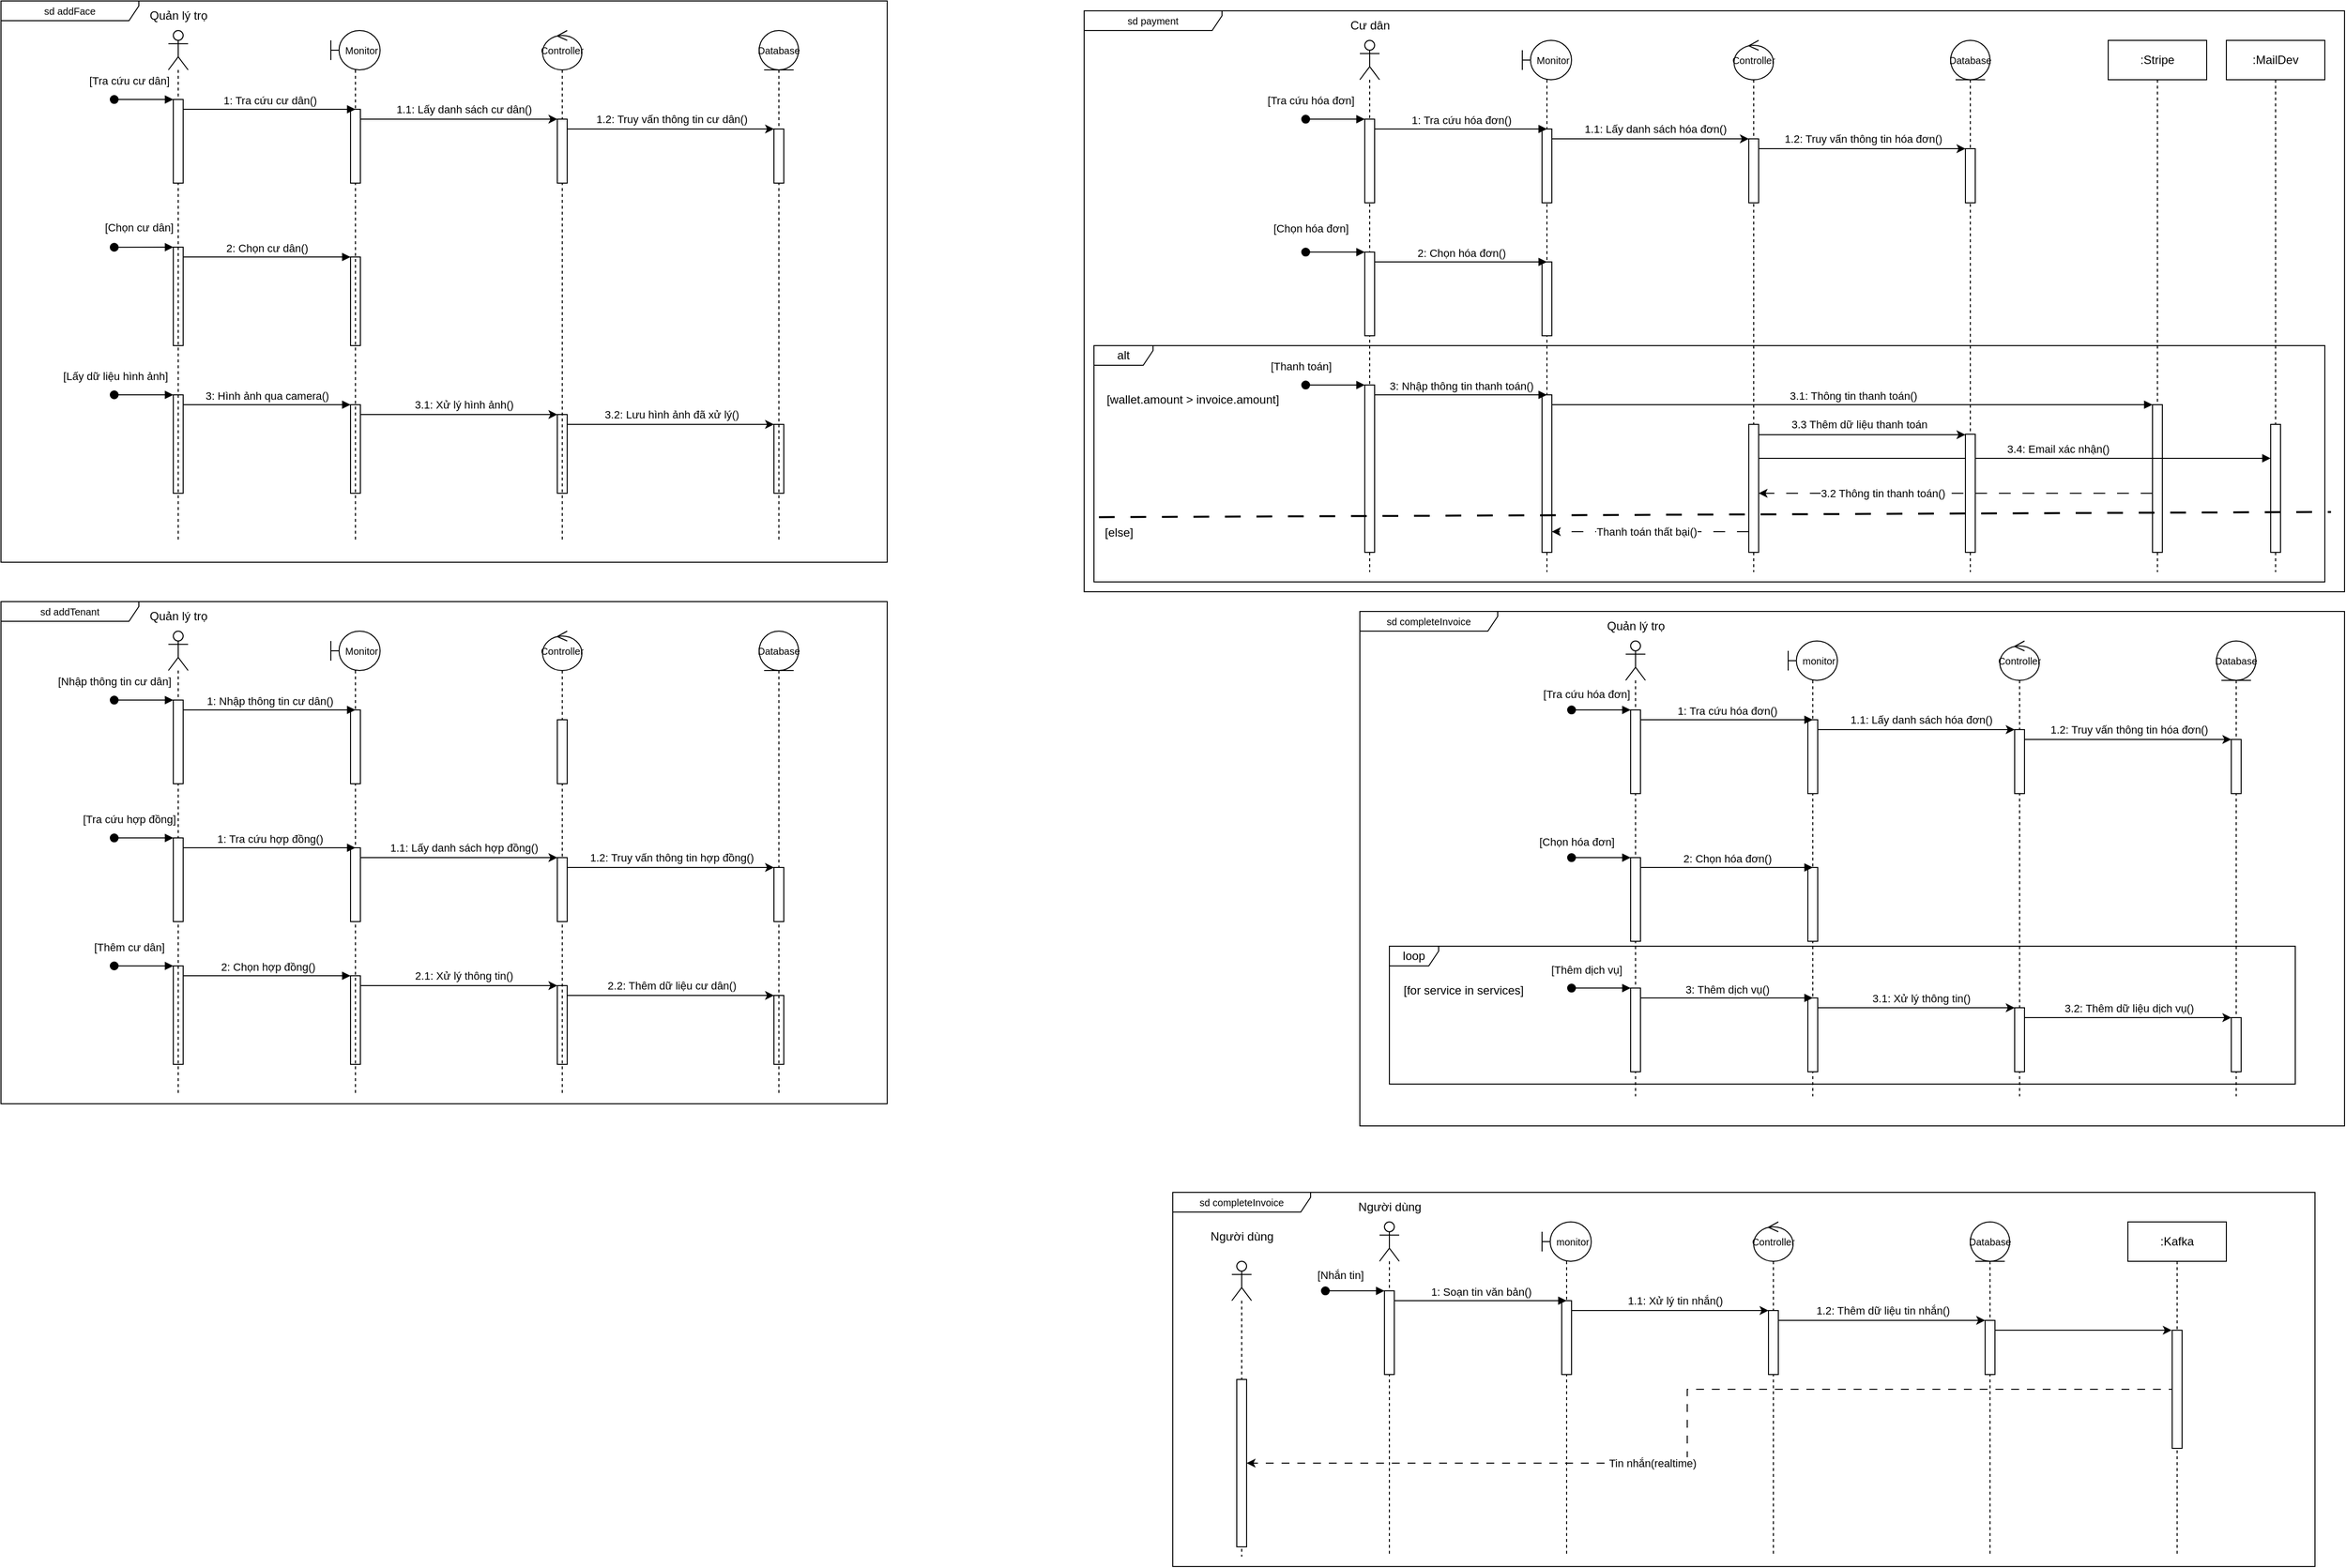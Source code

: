 <mxfile version="24.7.17">
  <diagram name="Page-1" id="2YBvvXClWsGukQMizWep">
    <mxGraphModel dx="2040" dy="686" grid="1" gridSize="10" guides="1" tooltips="1" connect="1" arrows="1" fold="1" page="1" pageScale="1" pageWidth="850" pageHeight="1100" math="0" shadow="0">
      <root>
        <mxCell id="0" />
        <mxCell id="1" parent="0" />
        <mxCell id="ep7vOEKuy8bBKtfqTCqH-5" style="edgeStyle=elbowEdgeStyle;rounded=0;orthogonalLoop=1;jettySize=auto;html=1;elbow=vertical;curved=0;" edge="1" parent="1">
          <mxGeometry relative="1" as="geometry">
            <mxPoint x="-375" y="130" as="sourcePoint" />
            <mxPoint x="-175" y="130" as="targetPoint" />
            <Array as="points">
              <mxPoint x="-300" y="130" />
              <mxPoint x="-260" y="120" />
            </Array>
          </mxGeometry>
        </mxCell>
        <mxCell id="ep7vOEKuy8bBKtfqTCqH-6" value="1.1: Lấy danh sách cư dân()" style="edgeLabel;html=1;align=center;verticalAlign=middle;resizable=0;points=[];" vertex="1" connectable="0" parent="ep7vOEKuy8bBKtfqTCqH-5">
          <mxGeometry x="0.089" y="-1" relative="1" as="geometry">
            <mxPoint x="-4" y="-11" as="offset" />
          </mxGeometry>
        </mxCell>
        <mxCell id="ep7vOEKuy8bBKtfqTCqH-9" style="edgeStyle=elbowEdgeStyle;rounded=0;orthogonalLoop=1;jettySize=auto;html=1;elbow=vertical;curved=0;" edge="1" parent="1">
          <mxGeometry relative="1" as="geometry">
            <mxPoint x="-165" y="140.004" as="sourcePoint" />
            <mxPoint x="45" y="140.004" as="targetPoint" />
          </mxGeometry>
        </mxCell>
        <mxCell id="ep7vOEKuy8bBKtfqTCqH-10" value="1.2: Truy vấn thông tin cư dân()" style="edgeLabel;html=1;align=center;verticalAlign=middle;resizable=0;points=[];" vertex="1" connectable="0" parent="ep7vOEKuy8bBKtfqTCqH-9">
          <mxGeometry x="-0.359" y="3" relative="1" as="geometry">
            <mxPoint x="38" y="-7" as="offset" />
          </mxGeometry>
        </mxCell>
        <mxCell id="ep7vOEKuy8bBKtfqTCqH-11" value="&lt;font style=&quot;font-size: 10px;&quot;&gt;sd addFace&lt;/font&gt;" style="shape=umlFrame;whiteSpace=wrap;html=1;pointerEvents=0;width=140;height=20;" vertex="1" parent="1">
          <mxGeometry x="-740" y="10" width="900" height="570" as="geometry" />
        </mxCell>
        <mxCell id="ep7vOEKuy8bBKtfqTCqH-23" value="[Chọn cư dân]" style="html=1;verticalAlign=bottom;startArrow=oval;endArrow=block;startSize=8;edgeStyle=elbowEdgeStyle;elbow=vertical;curved=0;rounded=0;" edge="1" parent="1">
          <mxGeometry x="-0.164" y="11" relative="1" as="geometry">
            <mxPoint x="-625" y="260.12" as="sourcePoint" />
            <mxPoint x="-565" y="260.12" as="targetPoint" />
            <mxPoint as="offset" />
          </mxGeometry>
        </mxCell>
        <mxCell id="ep7vOEKuy8bBKtfqTCqH-24" value="" style="html=1;points=[];perimeter=orthogonalPerimeter;outlineConnect=0;targetShapes=umlLifeline;portConstraint=eastwest;newEdgeStyle={&quot;edgeStyle&quot;:&quot;elbowEdgeStyle&quot;,&quot;elbow&quot;:&quot;vertical&quot;,&quot;curved&quot;:0,&quot;rounded&quot;:0};" vertex="1" parent="1">
          <mxGeometry x="-565" y="260" width="10" height="100" as="geometry" />
        </mxCell>
        <mxCell id="ep7vOEKuy8bBKtfqTCqH-27" value="&lt;span style=&quot;color: rgba(0, 0, 0, 0); font-family: monospace; font-size: 0px; text-align: start;&quot;&gt;%3CmxGraphModel%3E%3Croot%3E%3CmxCell%20id%3D%220%22%2F%3E%3CmxCell%20id%3D%221%22%20parent%3D%220%22%2F%3E%3CmxCell%20id%3D%222%22%20value%3D%22%22%20style%3D%22shape%3DumlLifeline%3Bperimeter%3DlifelinePerimeter%3BwhiteSpace%3Dwrap%3Bhtml%3D1%3Bcontainer%3D1%3BdropTarget%3D0%3Bcollapsible%3D0%3BrecursiveResize%3D0%3BoutlineConnect%3D0%3BportConstraint%3Deastwest%3BnewEdgeStyle%3D%7B%26quot%3Bcurved%26quot%3B%3A0%2C%26quot%3Brounded%26quot%3B%3A0%7D%3Bparticipant%3DumlActor%3B%22%20vertex%3D%221%22%20parent%3D%221%22%3E%3CmxGeometry%20x%3D%22-570%22%20y%3D%2240%22%20width%3D%2220%22%20height%3D%22520%22%20as%3D%22geometry%22%2F%3E%3C%2FmxCell%3E%3C%2Froot%3E%3C%2FmxGraphModel%3E&lt;/span&gt;&lt;span style=&quot;color: rgba(0, 0, 0, 0); font-family: monospace; font-size: 0px; text-align: start;&quot;&gt;%3CmxGraphModel%3E%3Croot%3E%3CmxCell%20id%3D%220%22%2F%3E%3CmxCell%20id%3D%221%22%20parent%3D%220%22%2F%3E%3CmxCell%20id%3D%222%22%20value%3D%22%22%20style%3D%22shape%3DumlLifeline%3Bperimeter%3DlifelinePerimeter%3BwhiteSpace%3Dwrap%3Bhtml%3D1%3Bcontainer%3D1%3BdropTarget%3D0%3Bcollapsible%3D0%3BrecursiveResize%3D0%3BoutlineConnect%3D0%3BportConstraint%3Deastwest%3BnewEdgeStyle%3D%7B%26quot%3Bcurved%26quot%3B%3A0%2C%26quot%3Brounded%26quot%3B%3A0%7D%3Bparticipant%3DumlActor%3B%22%20vertex%3D%221%22%20parent%3D%221%22%3E%3CmxGeometry%20x%3D%22-570%22%20y%3D%2240%22%20width%3D%2220%22%20height%3D%22520%22%20as%3D%22geometry%22%2F%3E%3C%2FmxCell%3E%3C%2Froot%3E%3C%2FmxGraphModel%3E&lt;/span&gt;" style="html=1;points=[];perimeter=orthogonalPerimeter;outlineConnect=0;targetShapes=umlLifeline;portConstraint=eastwest;newEdgeStyle={&quot;edgeStyle&quot;:&quot;elbowEdgeStyle&quot;,&quot;elbow&quot;:&quot;vertical&quot;,&quot;curved&quot;:0,&quot;rounded&quot;:0};" vertex="1" parent="1">
          <mxGeometry x="-385" y="270" width="10" height="90" as="geometry" />
        </mxCell>
        <mxCell id="ep7vOEKuy8bBKtfqTCqH-28" value="2: Chọn cư dân()" style="html=1;verticalAlign=bottom;endArrow=block;edgeStyle=elbowEdgeStyle;elbow=vertical;curved=0;rounded=0;" edge="1" parent="1">
          <mxGeometry relative="1" as="geometry">
            <mxPoint x="-555" y="270" as="sourcePoint" />
            <Array as="points">
              <mxPoint x="-470" y="270" />
            </Array>
            <mxPoint x="-385" y="270" as="targetPoint" />
          </mxGeometry>
        </mxCell>
        <mxCell id="ep7vOEKuy8bBKtfqTCqH-35" value="" style="html=1;points=[];perimeter=orthogonalPerimeter;outlineConnect=0;targetShapes=umlLifeline;portConstraint=eastwest;newEdgeStyle={&quot;edgeStyle&quot;:&quot;elbowEdgeStyle&quot;,&quot;elbow&quot;:&quot;vertical&quot;,&quot;curved&quot;:0,&quot;rounded&quot;:0};" vertex="1" parent="1">
          <mxGeometry x="-565" y="410" width="10" height="100" as="geometry" />
        </mxCell>
        <mxCell id="ep7vOEKuy8bBKtfqTCqH-36" value="[Lấy dữ liệu hình ảnh]" style="html=1;verticalAlign=bottom;startArrow=oval;endArrow=block;startSize=8;edgeStyle=elbowEdgeStyle;elbow=vertical;curved=0;rounded=0;" edge="1" parent="1">
          <mxGeometry x="-0.985" y="10" relative="1" as="geometry">
            <mxPoint x="-625" y="410" as="sourcePoint" />
            <mxPoint x="-565" y="410" as="targetPoint" />
            <mxPoint as="offset" />
          </mxGeometry>
        </mxCell>
        <mxCell id="ep7vOEKuy8bBKtfqTCqH-37" value="3: Hình ảnh qua camera()" style="html=1;verticalAlign=bottom;endArrow=block;edgeStyle=elbowEdgeStyle;elbow=horizontal;curved=0;rounded=0;" edge="1" parent="1">
          <mxGeometry relative="1" as="geometry">
            <mxPoint x="-555" y="420" as="sourcePoint" />
            <Array as="points">
              <mxPoint x="-470" y="420" />
            </Array>
            <mxPoint x="-385" y="420" as="targetPoint" />
          </mxGeometry>
        </mxCell>
        <mxCell id="ep7vOEKuy8bBKtfqTCqH-38" value="" style="html=1;points=[];perimeter=orthogonalPerimeter;outlineConnect=0;targetShapes=umlLifeline;portConstraint=eastwest;newEdgeStyle={&quot;edgeStyle&quot;:&quot;elbowEdgeStyle&quot;,&quot;elbow&quot;:&quot;vertical&quot;,&quot;curved&quot;:0,&quot;rounded&quot;:0};" vertex="1" parent="1">
          <mxGeometry x="-385" y="420" width="10" height="90" as="geometry" />
        </mxCell>
        <mxCell id="ep7vOEKuy8bBKtfqTCqH-39" value="" style="html=1;points=[];perimeter=orthogonalPerimeter;outlineConnect=0;targetShapes=umlLifeline;portConstraint=eastwest;newEdgeStyle={&quot;edgeStyle&quot;:&quot;elbowEdgeStyle&quot;,&quot;elbow&quot;:&quot;vertical&quot;,&quot;curved&quot;:0,&quot;rounded&quot;:0};" vertex="1" parent="1">
          <mxGeometry x="-175" y="430" width="10" height="80" as="geometry" />
        </mxCell>
        <mxCell id="ep7vOEKuy8bBKtfqTCqH-40" style="edgeStyle=elbowEdgeStyle;rounded=0;orthogonalLoop=1;jettySize=auto;html=1;elbow=vertical;curved=0;" edge="1" parent="1">
          <mxGeometry relative="1" as="geometry">
            <mxPoint x="-375" y="430" as="sourcePoint" />
            <mxPoint x="-175" y="430" as="targetPoint" />
            <Array as="points">
              <mxPoint x="-300" y="430" />
              <mxPoint x="-260" y="420" />
            </Array>
          </mxGeometry>
        </mxCell>
        <mxCell id="ep7vOEKuy8bBKtfqTCqH-41" value="3.1: Xử lý hình ảnh()" style="edgeLabel;html=1;align=center;verticalAlign=middle;resizable=0;points=[];" vertex="1" connectable="0" parent="ep7vOEKuy8bBKtfqTCqH-40">
          <mxGeometry x="0.089" y="-1" relative="1" as="geometry">
            <mxPoint x="-4" y="-11" as="offset" />
          </mxGeometry>
        </mxCell>
        <mxCell id="ep7vOEKuy8bBKtfqTCqH-42" style="edgeStyle=elbowEdgeStyle;rounded=0;orthogonalLoop=1;jettySize=auto;html=1;elbow=vertical;curved=0;" edge="1" parent="1">
          <mxGeometry relative="1" as="geometry">
            <mxPoint x="-165" y="440.004" as="sourcePoint" />
            <mxPoint x="45" y="440.004" as="targetPoint" />
          </mxGeometry>
        </mxCell>
        <mxCell id="ep7vOEKuy8bBKtfqTCqH-43" value="3.2: Lưu hình ảnh đã xử lý()" style="edgeLabel;html=1;align=center;verticalAlign=middle;resizable=0;points=[];" vertex="1" connectable="0" parent="ep7vOEKuy8bBKtfqTCqH-42">
          <mxGeometry x="-0.359" y="3" relative="1" as="geometry">
            <mxPoint x="38" y="-7" as="offset" />
          </mxGeometry>
        </mxCell>
        <mxCell id="ep7vOEKuy8bBKtfqTCqH-44" value="" style="html=1;points=[];perimeter=orthogonalPerimeter;outlineConnect=0;targetShapes=umlLifeline;portConstraint=eastwest;newEdgeStyle={&quot;edgeStyle&quot;:&quot;elbowEdgeStyle&quot;,&quot;elbow&quot;:&quot;vertical&quot;,&quot;curved&quot;:0,&quot;rounded&quot;:0};" vertex="1" parent="1">
          <mxGeometry x="45" y="440" width="10" height="70" as="geometry" />
        </mxCell>
        <mxCell id="ep7vOEKuy8bBKtfqTCqH-50" value="&lt;font style=&quot;font-size: 10px;&quot;&gt;Controller&lt;/font&gt;" style="shape=umlLifeline;perimeter=lifelinePerimeter;whiteSpace=wrap;html=1;container=1;dropTarget=0;collapsible=0;recursiveResize=0;outlineConnect=0;portConstraint=eastwest;newEdgeStyle={&quot;curved&quot;:0,&quot;rounded&quot;:0};participant=umlControl;" vertex="1" parent="1">
          <mxGeometry x="-190" y="40" width="40" height="520" as="geometry" />
        </mxCell>
        <mxCell id="ep7vOEKuy8bBKtfqTCqH-62" value="" style="html=1;points=[];perimeter=orthogonalPerimeter;outlineConnect=0;targetShapes=umlLifeline;portConstraint=eastwest;newEdgeStyle={&quot;edgeStyle&quot;:&quot;elbowEdgeStyle&quot;,&quot;elbow&quot;:&quot;vertical&quot;,&quot;curved&quot;:0,&quot;rounded&quot;:0};" vertex="1" parent="ep7vOEKuy8bBKtfqTCqH-50">
          <mxGeometry x="15" y="90" width="10" height="65" as="geometry" />
        </mxCell>
        <mxCell id="ep7vOEKuy8bBKtfqTCqH-51" value="&lt;font style=&quot;font-size: 10px;&quot;&gt;Monitor&lt;/font&gt;" style="shape=umlLifeline;perimeter=lifelinePerimeter;whiteSpace=wrap;html=1;container=1;dropTarget=0;collapsible=0;recursiveResize=0;outlineConnect=0;portConstraint=eastwest;newEdgeStyle={&quot;curved&quot;:0,&quot;rounded&quot;:0};participant=umlBoundary;align=right;" vertex="1" parent="1">
          <mxGeometry x="-405" y="40" width="50" height="520" as="geometry" />
        </mxCell>
        <mxCell id="ep7vOEKuy8bBKtfqTCqH-60" value="" style="html=1;points=[];perimeter=orthogonalPerimeter;outlineConnect=0;targetShapes=umlLifeline;portConstraint=eastwest;newEdgeStyle={&quot;edgeStyle&quot;:&quot;elbowEdgeStyle&quot;,&quot;elbow&quot;:&quot;vertical&quot;,&quot;curved&quot;:0,&quot;rounded&quot;:0};" vertex="1" parent="ep7vOEKuy8bBKtfqTCqH-51">
          <mxGeometry x="20" y="80" width="10" height="75" as="geometry" />
        </mxCell>
        <mxCell id="ep7vOEKuy8bBKtfqTCqH-52" value="&lt;font style=&quot;font-size: 10px;&quot;&gt;Database&lt;/font&gt;" style="shape=umlLifeline;perimeter=lifelinePerimeter;whiteSpace=wrap;html=1;container=1;dropTarget=0;collapsible=0;recursiveResize=0;outlineConnect=0;portConstraint=eastwest;newEdgeStyle={&quot;curved&quot;:0,&quot;rounded&quot;:0};participant=umlEntity;" vertex="1" parent="1">
          <mxGeometry x="30" y="40" width="40" height="520" as="geometry" />
        </mxCell>
        <mxCell id="ep7vOEKuy8bBKtfqTCqH-63" value="" style="html=1;points=[];perimeter=orthogonalPerimeter;outlineConnect=0;targetShapes=umlLifeline;portConstraint=eastwest;newEdgeStyle={&quot;edgeStyle&quot;:&quot;elbowEdgeStyle&quot;,&quot;elbow&quot;:&quot;vertical&quot;,&quot;curved&quot;:0,&quot;rounded&quot;:0};" vertex="1" parent="ep7vOEKuy8bBKtfqTCqH-52">
          <mxGeometry x="15" y="100" width="10" height="55" as="geometry" />
        </mxCell>
        <mxCell id="ep7vOEKuy8bBKtfqTCqH-53" value="&lt;span style=&quot;color: rgba(0, 0, 0, 0); font-family: monospace; font-size: 0px; text-align: start; text-wrap: nowrap;&quot;&gt;sdfsad&lt;/span&gt;" style="shape=umlLifeline;perimeter=lifelinePerimeter;whiteSpace=wrap;html=1;container=1;dropTarget=0;collapsible=0;recursiveResize=0;outlineConnect=0;portConstraint=eastwest;newEdgeStyle={&quot;curved&quot;:0,&quot;rounded&quot;:0};participant=umlActor;" vertex="1" parent="1">
          <mxGeometry x="-570" y="40" width="20" height="520" as="geometry" />
        </mxCell>
        <mxCell id="ep7vOEKuy8bBKtfqTCqH-59" value="" style="html=1;points=[];perimeter=orthogonalPerimeter;outlineConnect=0;targetShapes=umlLifeline;portConstraint=eastwest;newEdgeStyle={&quot;edgeStyle&quot;:&quot;elbowEdgeStyle&quot;,&quot;elbow&quot;:&quot;vertical&quot;,&quot;curved&quot;:0,&quot;rounded&quot;:0};" vertex="1" parent="ep7vOEKuy8bBKtfqTCqH-53">
          <mxGeometry x="5" y="70" width="10" height="85" as="geometry" />
        </mxCell>
        <mxCell id="ep7vOEKuy8bBKtfqTCqH-56" value="[Tra cứu cư dân]" style="html=1;verticalAlign=bottom;startArrow=oval;endArrow=block;startSize=8;edgeStyle=elbowEdgeStyle;elbow=vertical;curved=0;rounded=0;" edge="1" parent="1">
          <mxGeometry x="-0.492" y="10" relative="1" as="geometry">
            <mxPoint x="-625" y="110.02" as="sourcePoint" />
            <mxPoint x="-565" y="110.02" as="targetPoint" />
            <mxPoint as="offset" />
          </mxGeometry>
        </mxCell>
        <mxCell id="ep7vOEKuy8bBKtfqTCqH-61" value="1: Tra cứu cư dân()" style="html=1;verticalAlign=bottom;endArrow=block;edgeStyle=elbowEdgeStyle;elbow=vertical;curved=0;rounded=0;" edge="1" parent="1" source="ep7vOEKuy8bBKtfqTCqH-59">
          <mxGeometry x="0.001" relative="1" as="geometry">
            <mxPoint x="-550" y="120" as="sourcePoint" />
            <Array as="points">
              <mxPoint x="-465" y="120" />
            </Array>
            <mxPoint x="-380" y="120" as="targetPoint" />
            <mxPoint as="offset" />
          </mxGeometry>
        </mxCell>
        <mxCell id="ep7vOEKuy8bBKtfqTCqH-67" style="edgeStyle=elbowEdgeStyle;rounded=0;orthogonalLoop=1;jettySize=auto;html=1;elbow=vertical;curved=0;" edge="1" parent="1">
          <mxGeometry relative="1" as="geometry">
            <mxPoint x="-165" y="1020.004" as="sourcePoint" />
            <mxPoint x="45" y="1020.004" as="targetPoint" />
          </mxGeometry>
        </mxCell>
        <mxCell id="ep7vOEKuy8bBKtfqTCqH-68" value="2.2: Thêm dữ liệu cư dân()" style="edgeLabel;html=1;align=center;verticalAlign=middle;resizable=0;points=[];" vertex="1" connectable="0" parent="ep7vOEKuy8bBKtfqTCqH-67">
          <mxGeometry x="-0.359" y="3" relative="1" as="geometry">
            <mxPoint x="38" y="-7" as="offset" />
          </mxGeometry>
        </mxCell>
        <mxCell id="ep7vOEKuy8bBKtfqTCqH-69" value="&lt;font style=&quot;font-size: 10px;&quot;&gt;sd addTenant&lt;/font&gt;" style="shape=umlFrame;whiteSpace=wrap;html=1;pointerEvents=0;width=140;height=20;" vertex="1" parent="1">
          <mxGeometry x="-740" y="620" width="900" height="510" as="geometry" />
        </mxCell>
        <mxCell id="ep7vOEKuy8bBKtfqTCqH-76" value="" style="html=1;points=[];perimeter=orthogonalPerimeter;outlineConnect=0;targetShapes=umlLifeline;portConstraint=eastwest;newEdgeStyle={&quot;edgeStyle&quot;:&quot;elbowEdgeStyle&quot;,&quot;elbow&quot;:&quot;vertical&quot;,&quot;curved&quot;:0,&quot;rounded&quot;:0};" vertex="1" parent="1">
          <mxGeometry x="-565" y="990" width="10" height="100" as="geometry" />
        </mxCell>
        <mxCell id="ep7vOEKuy8bBKtfqTCqH-77" value="[Thêm cư dân]" style="html=1;verticalAlign=bottom;startArrow=oval;endArrow=block;startSize=8;edgeStyle=elbowEdgeStyle;elbow=vertical;curved=0;rounded=0;" edge="1" parent="1">
          <mxGeometry x="-0.493" y="10" relative="1" as="geometry">
            <mxPoint x="-625" y="990" as="sourcePoint" />
            <mxPoint x="-565" y="990" as="targetPoint" />
            <mxPoint as="offset" />
          </mxGeometry>
        </mxCell>
        <mxCell id="ep7vOEKuy8bBKtfqTCqH-78" value="2: Chọn hợp đồng()" style="html=1;verticalAlign=bottom;endArrow=block;edgeStyle=elbowEdgeStyle;elbow=vertical;curved=0;rounded=0;" edge="1" parent="1">
          <mxGeometry x="0.006" relative="1" as="geometry">
            <mxPoint x="-555" y="1000" as="sourcePoint" />
            <Array as="points">
              <mxPoint x="-470" y="1000" />
            </Array>
            <mxPoint x="-385" y="1000" as="targetPoint" />
            <mxPoint as="offset" />
          </mxGeometry>
        </mxCell>
        <mxCell id="ep7vOEKuy8bBKtfqTCqH-79" value="" style="html=1;points=[];perimeter=orthogonalPerimeter;outlineConnect=0;targetShapes=umlLifeline;portConstraint=eastwest;newEdgeStyle={&quot;edgeStyle&quot;:&quot;elbowEdgeStyle&quot;,&quot;elbow&quot;:&quot;vertical&quot;,&quot;curved&quot;:0,&quot;rounded&quot;:0};" vertex="1" parent="1">
          <mxGeometry x="-385" y="1000" width="10" height="90" as="geometry" />
        </mxCell>
        <mxCell id="ep7vOEKuy8bBKtfqTCqH-80" value="" style="html=1;points=[];perimeter=orthogonalPerimeter;outlineConnect=0;targetShapes=umlLifeline;portConstraint=eastwest;newEdgeStyle={&quot;edgeStyle&quot;:&quot;elbowEdgeStyle&quot;,&quot;elbow&quot;:&quot;vertical&quot;,&quot;curved&quot;:0,&quot;rounded&quot;:0};" vertex="1" parent="1">
          <mxGeometry x="-175" y="1010" width="10" height="80" as="geometry" />
        </mxCell>
        <mxCell id="ep7vOEKuy8bBKtfqTCqH-81" style="edgeStyle=elbowEdgeStyle;rounded=0;orthogonalLoop=1;jettySize=auto;html=1;elbow=vertical;curved=0;" edge="1" parent="1">
          <mxGeometry relative="1" as="geometry">
            <mxPoint x="-375" y="1010" as="sourcePoint" />
            <mxPoint x="-175" y="1010" as="targetPoint" />
            <Array as="points">
              <mxPoint x="-300" y="1010" />
              <mxPoint x="-260" y="1000" />
            </Array>
          </mxGeometry>
        </mxCell>
        <mxCell id="ep7vOEKuy8bBKtfqTCqH-82" value="2.1: Xử lý thông tin()" style="edgeLabel;html=1;align=center;verticalAlign=middle;resizable=0;points=[];" vertex="1" connectable="0" parent="ep7vOEKuy8bBKtfqTCqH-81">
          <mxGeometry x="0.089" y="-1" relative="1" as="geometry">
            <mxPoint x="-4" y="-11" as="offset" />
          </mxGeometry>
        </mxCell>
        <mxCell id="ep7vOEKuy8bBKtfqTCqH-85" value="" style="html=1;points=[];perimeter=orthogonalPerimeter;outlineConnect=0;targetShapes=umlLifeline;portConstraint=eastwest;newEdgeStyle={&quot;edgeStyle&quot;:&quot;elbowEdgeStyle&quot;,&quot;elbow&quot;:&quot;vertical&quot;,&quot;curved&quot;:0,&quot;rounded&quot;:0};" vertex="1" parent="1">
          <mxGeometry x="45" y="1020" width="10" height="70" as="geometry" />
        </mxCell>
        <mxCell id="ep7vOEKuy8bBKtfqTCqH-86" value="&lt;font style=&quot;font-size: 10px;&quot;&gt;Controller&lt;/font&gt;" style="shape=umlLifeline;perimeter=lifelinePerimeter;whiteSpace=wrap;html=1;container=1;dropTarget=0;collapsible=0;recursiveResize=0;outlineConnect=0;portConstraint=eastwest;newEdgeStyle={&quot;curved&quot;:0,&quot;rounded&quot;:0};participant=umlControl;" vertex="1" parent="1">
          <mxGeometry x="-190" y="650" width="40" height="470" as="geometry" />
        </mxCell>
        <mxCell id="ep7vOEKuy8bBKtfqTCqH-87" value="" style="html=1;points=[];perimeter=orthogonalPerimeter;outlineConnect=0;targetShapes=umlLifeline;portConstraint=eastwest;newEdgeStyle={&quot;edgeStyle&quot;:&quot;elbowEdgeStyle&quot;,&quot;elbow&quot;:&quot;vertical&quot;,&quot;curved&quot;:0,&quot;rounded&quot;:0};" vertex="1" parent="ep7vOEKuy8bBKtfqTCqH-86">
          <mxGeometry x="15" y="90" width="10" height="65" as="geometry" />
        </mxCell>
        <mxCell id="ep7vOEKuy8bBKtfqTCqH-88" value="&lt;font style=&quot;font-size: 10px;&quot;&gt;Monitor&lt;/font&gt;" style="shape=umlLifeline;perimeter=lifelinePerimeter;whiteSpace=wrap;html=1;container=1;dropTarget=0;collapsible=0;recursiveResize=0;outlineConnect=0;portConstraint=eastwest;newEdgeStyle={&quot;curved&quot;:0,&quot;rounded&quot;:0};participant=umlBoundary;align=right;" vertex="1" parent="1">
          <mxGeometry x="-405" y="650" width="50" height="470" as="geometry" />
        </mxCell>
        <mxCell id="ep7vOEKuy8bBKtfqTCqH-89" value="" style="html=1;points=[];perimeter=orthogonalPerimeter;outlineConnect=0;targetShapes=umlLifeline;portConstraint=eastwest;newEdgeStyle={&quot;edgeStyle&quot;:&quot;elbowEdgeStyle&quot;,&quot;elbow&quot;:&quot;vertical&quot;,&quot;curved&quot;:0,&quot;rounded&quot;:0};" vertex="1" parent="ep7vOEKuy8bBKtfqTCqH-88">
          <mxGeometry x="20" y="80" width="10" height="75" as="geometry" />
        </mxCell>
        <mxCell id="ep7vOEKuy8bBKtfqTCqH-90" value="&lt;font style=&quot;font-size: 10px;&quot;&gt;Database&lt;/font&gt;" style="shape=umlLifeline;perimeter=lifelinePerimeter;whiteSpace=wrap;html=1;container=1;dropTarget=0;collapsible=0;recursiveResize=0;outlineConnect=0;portConstraint=eastwest;newEdgeStyle={&quot;curved&quot;:0,&quot;rounded&quot;:0};participant=umlEntity;" vertex="1" parent="1">
          <mxGeometry x="30" y="650" width="40" height="470" as="geometry" />
        </mxCell>
        <mxCell id="ep7vOEKuy8bBKtfqTCqH-92" value="&lt;span style=&quot;color: rgba(0, 0, 0, 0); font-family: monospace; font-size: 0px; text-align: start; text-wrap: nowrap;&quot;&gt;%3CmxGraphModel%3E%3Croot%3E%3CmxCell%20id%3D%220%22%2F%3E%3CmxCell%20id%3D%221%22%20parent%3D%220%22%2F%3E%3CmxCell%20id%3D%222%22%20value%3D%22%22%20style%3D%22shape%3DumlLifeline%3Bperimeter%3DlifelinePerimeter%3BwhiteSpace%3Dwrap%3Bhtml%3D1%3Bcontainer%3D1%3BdropTarget%3D0%3Bcollapsible%3D0%3BrecursiveResize%3D0%3BoutlineConnect%3D0%3BportConstraint%3Deastwest%3BnewEdgeStyle%3D%7B%26quot%3Bcurved%26quot%3B%3A0%2C%26quot%3Brounded%26quot%3B%3A0%7D%3Bparticipant%3DumlActor%3B%22%20vertex%3D%221%22%20parent%3D%221%22%3E%3CmxGeometry%20x%3D%22-570%22%20y%3D%2240%22%20width%3D%2220%22%20height%3D%22520%22%20as%3D%22geometry%22%2F%3E%3C%2FmxCell%3E%3C%2Froot%3E%3C%2FmxGraphModel%3E&lt;/span&gt;" style="shape=umlLifeline;perimeter=lifelinePerimeter;whiteSpace=wrap;html=1;container=1;dropTarget=0;collapsible=0;recursiveResize=0;outlineConnect=0;portConstraint=eastwest;newEdgeStyle={&quot;curved&quot;:0,&quot;rounded&quot;:0};participant=umlActor;" vertex="1" parent="1">
          <mxGeometry x="-570" y="650" width="20" height="470" as="geometry" />
        </mxCell>
        <mxCell id="ep7vOEKuy8bBKtfqTCqH-93" value="" style="html=1;points=[];perimeter=orthogonalPerimeter;outlineConnect=0;targetShapes=umlLifeline;portConstraint=eastwest;newEdgeStyle={&quot;edgeStyle&quot;:&quot;elbowEdgeStyle&quot;,&quot;elbow&quot;:&quot;vertical&quot;,&quot;curved&quot;:0,&quot;rounded&quot;:0};" vertex="1" parent="ep7vOEKuy8bBKtfqTCqH-92">
          <mxGeometry x="5" y="70" width="10" height="85" as="geometry" />
        </mxCell>
        <mxCell id="ep7vOEKuy8bBKtfqTCqH-94" value="[Nhập thông tin cư dân]" style="html=1;verticalAlign=bottom;startArrow=oval;endArrow=block;startSize=8;edgeStyle=elbowEdgeStyle;elbow=vertical;curved=0;rounded=0;" edge="1" parent="1">
          <mxGeometry x="-0.985" y="10" relative="1" as="geometry">
            <mxPoint x="-625" y="720.02" as="sourcePoint" />
            <mxPoint x="-565" y="720.02" as="targetPoint" />
            <mxPoint as="offset" />
          </mxGeometry>
        </mxCell>
        <mxCell id="ep7vOEKuy8bBKtfqTCqH-95" value="1: Nhập thông tin cư dân()" style="html=1;verticalAlign=bottom;endArrow=block;edgeStyle=elbowEdgeStyle;elbow=vertical;curved=0;rounded=0;" edge="1" parent="1" source="ep7vOEKuy8bBKtfqTCqH-93">
          <mxGeometry x="0.001" relative="1" as="geometry">
            <mxPoint x="-550" y="730" as="sourcePoint" />
            <Array as="points">
              <mxPoint x="-465" y="730" />
            </Array>
            <mxPoint x="-380" y="730" as="targetPoint" />
            <mxPoint as="offset" />
          </mxGeometry>
        </mxCell>
        <mxCell id="ep7vOEKuy8bBKtfqTCqH-97" style="edgeStyle=elbowEdgeStyle;rounded=0;orthogonalLoop=1;jettySize=auto;html=1;elbow=vertical;curved=0;" edge="1" parent="1">
          <mxGeometry relative="1" as="geometry">
            <mxPoint x="-375" y="880" as="sourcePoint" />
            <mxPoint x="-175" y="880" as="targetPoint" />
            <Array as="points">
              <mxPoint x="-300" y="880" />
              <mxPoint x="-260" y="870" />
            </Array>
          </mxGeometry>
        </mxCell>
        <mxCell id="ep7vOEKuy8bBKtfqTCqH-98" value="1.1: Lấy danh sách hợp đồng()" style="edgeLabel;html=1;align=center;verticalAlign=middle;resizable=0;points=[];" vertex="1" connectable="0" parent="ep7vOEKuy8bBKtfqTCqH-97">
          <mxGeometry x="0.089" y="-1" relative="1" as="geometry">
            <mxPoint x="-4" y="-11" as="offset" />
          </mxGeometry>
        </mxCell>
        <mxCell id="ep7vOEKuy8bBKtfqTCqH-99" style="edgeStyle=elbowEdgeStyle;rounded=0;orthogonalLoop=1;jettySize=auto;html=1;elbow=vertical;curved=0;" edge="1" parent="1">
          <mxGeometry relative="1" as="geometry">
            <mxPoint x="-165" y="890.004" as="sourcePoint" />
            <mxPoint x="45" y="890.004" as="targetPoint" />
          </mxGeometry>
        </mxCell>
        <mxCell id="ep7vOEKuy8bBKtfqTCqH-100" value="1.2: Truy vấn thông tin hợp đồng()" style="edgeLabel;html=1;align=center;verticalAlign=middle;resizable=0;points=[];" vertex="1" connectable="0" parent="ep7vOEKuy8bBKtfqTCqH-99">
          <mxGeometry x="-0.359" y="3" relative="1" as="geometry">
            <mxPoint x="38" y="-7" as="offset" />
          </mxGeometry>
        </mxCell>
        <mxCell id="ep7vOEKuy8bBKtfqTCqH-101" value="" style="html=1;points=[];perimeter=orthogonalPerimeter;outlineConnect=0;targetShapes=umlLifeline;portConstraint=eastwest;newEdgeStyle={&quot;edgeStyle&quot;:&quot;elbowEdgeStyle&quot;,&quot;elbow&quot;:&quot;vertical&quot;,&quot;curved&quot;:0,&quot;rounded&quot;:0};" vertex="1" parent="1">
          <mxGeometry x="-175" y="880" width="10" height="65" as="geometry" />
        </mxCell>
        <mxCell id="ep7vOEKuy8bBKtfqTCqH-102" value="" style="html=1;points=[];perimeter=orthogonalPerimeter;outlineConnect=0;targetShapes=umlLifeline;portConstraint=eastwest;newEdgeStyle={&quot;edgeStyle&quot;:&quot;elbowEdgeStyle&quot;,&quot;elbow&quot;:&quot;vertical&quot;,&quot;curved&quot;:0,&quot;rounded&quot;:0};" vertex="1" parent="1">
          <mxGeometry x="-385" y="870" width="10" height="75" as="geometry" />
        </mxCell>
        <mxCell id="ep7vOEKuy8bBKtfqTCqH-103" value="" style="html=1;points=[];perimeter=orthogonalPerimeter;outlineConnect=0;targetShapes=umlLifeline;portConstraint=eastwest;newEdgeStyle={&quot;edgeStyle&quot;:&quot;elbowEdgeStyle&quot;,&quot;elbow&quot;:&quot;vertical&quot;,&quot;curved&quot;:0,&quot;rounded&quot;:0};" vertex="1" parent="1">
          <mxGeometry x="45" y="890" width="10" height="55" as="geometry" />
        </mxCell>
        <mxCell id="ep7vOEKuy8bBKtfqTCqH-104" value="" style="html=1;points=[];perimeter=orthogonalPerimeter;outlineConnect=0;targetShapes=umlLifeline;portConstraint=eastwest;newEdgeStyle={&quot;edgeStyle&quot;:&quot;elbowEdgeStyle&quot;,&quot;elbow&quot;:&quot;vertical&quot;,&quot;curved&quot;:0,&quot;rounded&quot;:0};" vertex="1" parent="1">
          <mxGeometry x="-565" y="860" width="10" height="85" as="geometry" />
        </mxCell>
        <mxCell id="ep7vOEKuy8bBKtfqTCqH-105" value="[Tra cứu hợp đồng]" style="html=1;verticalAlign=bottom;startArrow=oval;endArrow=block;startSize=8;edgeStyle=elbowEdgeStyle;elbow=vertical;curved=0;rounded=0;" edge="1" parent="1">
          <mxGeometry x="-0.492" y="10" relative="1" as="geometry">
            <mxPoint x="-625" y="860.02" as="sourcePoint" />
            <mxPoint x="-565" y="860.02" as="targetPoint" />
            <mxPoint as="offset" />
          </mxGeometry>
        </mxCell>
        <mxCell id="ep7vOEKuy8bBKtfqTCqH-106" value="1: Tra cứu hợp đồng()" style="html=1;verticalAlign=bottom;endArrow=block;edgeStyle=elbowEdgeStyle;elbow=vertical;curved=0;rounded=0;" edge="1" parent="1" source="ep7vOEKuy8bBKtfqTCqH-104">
          <mxGeometry x="0.001" relative="1" as="geometry">
            <mxPoint x="-550" y="870" as="sourcePoint" />
            <Array as="points">
              <mxPoint x="-465" y="870" />
            </Array>
            <mxPoint x="-380" y="870" as="targetPoint" />
            <mxPoint as="offset" />
          </mxGeometry>
        </mxCell>
        <mxCell id="ep7vOEKuy8bBKtfqTCqH-111" value="&lt;font style=&quot;font-size: 10px;&quot;&gt;sd payment&lt;/font&gt;" style="shape=umlFrame;whiteSpace=wrap;html=1;pointerEvents=0;width=140;height=20;" vertex="1" parent="1">
          <mxGeometry x="360" y="20" width="1280" height="590" as="geometry" />
        </mxCell>
        <mxCell id="ep7vOEKuy8bBKtfqTCqH-121" value="&lt;font style=&quot;font-size: 10px;&quot;&gt;Controller&lt;/font&gt;" style="shape=umlLifeline;perimeter=lifelinePerimeter;whiteSpace=wrap;html=1;container=1;dropTarget=0;collapsible=0;recursiveResize=0;outlineConnect=0;portConstraint=eastwest;newEdgeStyle={&quot;curved&quot;:0,&quot;rounded&quot;:0};participant=umlControl;" vertex="1" parent="1">
          <mxGeometry x="1020" y="50" width="40" height="540" as="geometry" />
        </mxCell>
        <mxCell id="ep7vOEKuy8bBKtfqTCqH-123" value="&lt;font style=&quot;font-size: 10px;&quot;&gt;Monitor&lt;/font&gt;" style="shape=umlLifeline;perimeter=lifelinePerimeter;whiteSpace=wrap;html=1;container=1;dropTarget=0;collapsible=0;recursiveResize=0;outlineConnect=0;portConstraint=eastwest;newEdgeStyle={&quot;curved&quot;:0,&quot;rounded&quot;:0};participant=umlBoundary;align=right;" vertex="1" parent="1">
          <mxGeometry x="805" y="50" width="50" height="540" as="geometry" />
        </mxCell>
        <mxCell id="ep7vOEKuy8bBKtfqTCqH-125" value="&lt;font style=&quot;font-size: 10px;&quot;&gt;Database&lt;/font&gt;" style="shape=umlLifeline;perimeter=lifelinePerimeter;whiteSpace=wrap;html=1;container=1;dropTarget=0;collapsible=0;recursiveResize=0;outlineConnect=0;portConstraint=eastwest;newEdgeStyle={&quot;curved&quot;:0,&quot;rounded&quot;:0};participant=umlEntity;" vertex="1" parent="1">
          <mxGeometry x="1240" y="50" width="40" height="540" as="geometry" />
        </mxCell>
        <mxCell id="ep7vOEKuy8bBKtfqTCqH-126" value="&lt;span style=&quot;color: rgba(0, 0, 0, 0); font-family: monospace; font-size: 0px; text-align: start; text-wrap: nowrap;&quot;&gt;%3CmxGraphModel%3E%3Croot%3E%3CmxCell%20id%3D%220%22%2F%3E%3CmxCell%20id%3D%221%22%20parent%3D%220%22%2F%3E%3CmxCell%20id%3D%222%22%20value%3D%22%22%20style%3D%22shape%3DumlLifeline%3Bperimeter%3DlifelinePerimeter%3BwhiteSpace%3Dwrap%3Bhtml%3D1%3Bcontainer%3D1%3BdropTarget%3D0%3Bcollapsible%3D0%3BrecursiveResize%3D0%3BoutlineConnect%3D0%3BportConstraint%3Deastwest%3BnewEdgeStyle%3D%7B%26quot%3Bcurved%26quot%3B%3A0%2C%26quot%3Brounded%26quot%3B%3A0%7D%3Bparticipant%3DumlActor%3B%22%20vertex%3D%221%22%20parent%3D%221%22%3E%3CmxGeometry%20x%3D%22-570%22%20y%3D%2240%22%20width%3D%2220%22%20height%3D%22520%22%20as%3D%22geometry%22%2F%3E%3C%2FmxCell%3E%3C%2Froot%3E%3C%2FmxGraphModel%3E&lt;/span&gt;" style="shape=umlLifeline;perimeter=lifelinePerimeter;whiteSpace=wrap;html=1;container=1;dropTarget=0;collapsible=0;recursiveResize=0;outlineConnect=0;portConstraint=eastwest;newEdgeStyle={&quot;curved&quot;:0,&quot;rounded&quot;:0};participant=umlActor;" vertex="1" parent="1">
          <mxGeometry x="640" y="50" width="20" height="540" as="geometry" />
        </mxCell>
        <mxCell id="ep7vOEKuy8bBKtfqTCqH-131" style="edgeStyle=elbowEdgeStyle;rounded=0;orthogonalLoop=1;jettySize=auto;html=1;elbow=vertical;curved=0;" edge="1" parent="1">
          <mxGeometry relative="1" as="geometry">
            <mxPoint x="835" y="150" as="sourcePoint" />
            <mxPoint x="1035" y="150" as="targetPoint" />
            <Array as="points">
              <mxPoint x="910" y="150" />
              <mxPoint x="950" y="140" />
            </Array>
          </mxGeometry>
        </mxCell>
        <mxCell id="ep7vOEKuy8bBKtfqTCqH-132" value="1.1: Lấy danh sách hóa đơn()" style="edgeLabel;html=1;align=center;verticalAlign=middle;resizable=0;points=[];" vertex="1" connectable="0" parent="ep7vOEKuy8bBKtfqTCqH-131">
          <mxGeometry x="0.089" y="-1" relative="1" as="geometry">
            <mxPoint x="-4" y="-11" as="offset" />
          </mxGeometry>
        </mxCell>
        <mxCell id="ep7vOEKuy8bBKtfqTCqH-133" style="edgeStyle=elbowEdgeStyle;rounded=0;orthogonalLoop=1;jettySize=auto;html=1;elbow=vertical;curved=0;" edge="1" parent="1">
          <mxGeometry relative="1" as="geometry">
            <mxPoint x="1045" y="160.004" as="sourcePoint" />
            <mxPoint x="1255" y="160.004" as="targetPoint" />
          </mxGeometry>
        </mxCell>
        <mxCell id="ep7vOEKuy8bBKtfqTCqH-134" value="1.2: Truy vấn thông tin hóa đơn()" style="edgeLabel;html=1;align=center;verticalAlign=middle;resizable=0;points=[];" vertex="1" connectable="0" parent="ep7vOEKuy8bBKtfqTCqH-133">
          <mxGeometry x="-0.359" y="3" relative="1" as="geometry">
            <mxPoint x="38" y="-7" as="offset" />
          </mxGeometry>
        </mxCell>
        <mxCell id="ep7vOEKuy8bBKtfqTCqH-135" value="" style="html=1;points=[];perimeter=orthogonalPerimeter;outlineConnect=0;targetShapes=umlLifeline;portConstraint=eastwest;newEdgeStyle={&quot;edgeStyle&quot;:&quot;elbowEdgeStyle&quot;,&quot;elbow&quot;:&quot;vertical&quot;,&quot;curved&quot;:0,&quot;rounded&quot;:0};" vertex="1" parent="1">
          <mxGeometry x="1035" y="150" width="10" height="65" as="geometry" />
        </mxCell>
        <mxCell id="ep7vOEKuy8bBKtfqTCqH-136" value="" style="html=1;points=[];perimeter=orthogonalPerimeter;outlineConnect=0;targetShapes=umlLifeline;portConstraint=eastwest;newEdgeStyle={&quot;edgeStyle&quot;:&quot;elbowEdgeStyle&quot;,&quot;elbow&quot;:&quot;vertical&quot;,&quot;curved&quot;:0,&quot;rounded&quot;:0};" vertex="1" parent="1">
          <mxGeometry x="825" y="140" width="10" height="75" as="geometry" />
        </mxCell>
        <mxCell id="ep7vOEKuy8bBKtfqTCqH-137" value="" style="html=1;points=[];perimeter=orthogonalPerimeter;outlineConnect=0;targetShapes=umlLifeline;portConstraint=eastwest;newEdgeStyle={&quot;edgeStyle&quot;:&quot;elbowEdgeStyle&quot;,&quot;elbow&quot;:&quot;vertical&quot;,&quot;curved&quot;:0,&quot;rounded&quot;:0};" vertex="1" parent="1">
          <mxGeometry x="1255" y="160" width="10" height="55" as="geometry" />
        </mxCell>
        <mxCell id="ep7vOEKuy8bBKtfqTCqH-138" value="" style="html=1;points=[];perimeter=orthogonalPerimeter;outlineConnect=0;targetShapes=umlLifeline;portConstraint=eastwest;newEdgeStyle={&quot;edgeStyle&quot;:&quot;elbowEdgeStyle&quot;,&quot;elbow&quot;:&quot;vertical&quot;,&quot;curved&quot;:0,&quot;rounded&quot;:0};" vertex="1" parent="1">
          <mxGeometry x="645" y="130" width="10" height="85" as="geometry" />
        </mxCell>
        <mxCell id="ep7vOEKuy8bBKtfqTCqH-139" value="[Tra cứu hóa đơn]" style="html=1;verticalAlign=bottom;startArrow=oval;endArrow=block;startSize=8;edgeStyle=elbowEdgeStyle;elbow=vertical;curved=0;rounded=0;" edge="1" parent="1">
          <mxGeometry x="-0.821" y="10" relative="1" as="geometry">
            <mxPoint x="585" y="130.02" as="sourcePoint" />
            <mxPoint x="645" y="130.02" as="targetPoint" />
            <mxPoint as="offset" />
          </mxGeometry>
        </mxCell>
        <mxCell id="ep7vOEKuy8bBKtfqTCqH-140" value="1: Tra cứu hóa đơn()" style="html=1;verticalAlign=bottom;endArrow=block;edgeStyle=elbowEdgeStyle;elbow=horizontal;curved=0;rounded=0;" edge="1" parent="1" source="ep7vOEKuy8bBKtfqTCqH-138">
          <mxGeometry x="0.001" relative="1" as="geometry">
            <mxPoint x="660" y="140" as="sourcePoint" />
            <Array as="points">
              <mxPoint x="745" y="140" />
            </Array>
            <mxPoint x="830" y="140" as="targetPoint" />
            <mxPoint as="offset" />
          </mxGeometry>
        </mxCell>
        <mxCell id="ep7vOEKuy8bBKtfqTCqH-148" value="" style="html=1;points=[];perimeter=orthogonalPerimeter;outlineConnect=0;targetShapes=umlLifeline;portConstraint=eastwest;newEdgeStyle={&quot;edgeStyle&quot;:&quot;elbowEdgeStyle&quot;,&quot;elbow&quot;:&quot;vertical&quot;,&quot;curved&quot;:0,&quot;rounded&quot;:0};" vertex="1" parent="1">
          <mxGeometry x="825" y="275" width="10" height="75" as="geometry" />
        </mxCell>
        <mxCell id="ep7vOEKuy8bBKtfqTCqH-150" value="" style="html=1;points=[];perimeter=orthogonalPerimeter;outlineConnect=0;targetShapes=umlLifeline;portConstraint=eastwest;newEdgeStyle={&quot;edgeStyle&quot;:&quot;elbowEdgeStyle&quot;,&quot;elbow&quot;:&quot;vertical&quot;,&quot;curved&quot;:0,&quot;rounded&quot;:0};" vertex="1" parent="1">
          <mxGeometry x="645" y="265" width="10" height="85" as="geometry" />
        </mxCell>
        <mxCell id="ep7vOEKuy8bBKtfqTCqH-151" value="[Chọn hóa đơn]" style="html=1;verticalAlign=bottom;startArrow=oval;endArrow=block;startSize=8;edgeStyle=elbowEdgeStyle;elbow=vertical;curved=0;rounded=0;" edge="1" parent="1">
          <mxGeometry x="-0.831" y="15" relative="1" as="geometry">
            <mxPoint x="585" y="265.02" as="sourcePoint" />
            <mxPoint x="645" y="265.02" as="targetPoint" />
            <mxPoint as="offset" />
          </mxGeometry>
        </mxCell>
        <mxCell id="ep7vOEKuy8bBKtfqTCqH-152" value="2: Chọn hóa đơn()" style="html=1;verticalAlign=bottom;endArrow=block;edgeStyle=elbowEdgeStyle;elbow=vertical;curved=0;rounded=0;" edge="1" parent="1" source="ep7vOEKuy8bBKtfqTCqH-150">
          <mxGeometry x="0.001" relative="1" as="geometry">
            <mxPoint x="660" y="275" as="sourcePoint" />
            <Array as="points">
              <mxPoint x="745" y="275" />
            </Array>
            <mxPoint x="830" y="275" as="targetPoint" />
            <mxPoint as="offset" />
          </mxGeometry>
        </mxCell>
        <mxCell id="ep7vOEKuy8bBKtfqTCqH-160" value="" style="html=1;points=[];perimeter=orthogonalPerimeter;outlineConnect=0;targetShapes=umlLifeline;portConstraint=eastwest;newEdgeStyle={&quot;edgeStyle&quot;:&quot;elbowEdgeStyle&quot;,&quot;elbow&quot;:&quot;vertical&quot;,&quot;curved&quot;:0,&quot;rounded&quot;:0};" vertex="1" parent="1">
          <mxGeometry x="825" y="410" width="10" height="160" as="geometry" />
        </mxCell>
        <mxCell id="ep7vOEKuy8bBKtfqTCqH-162" value="" style="html=1;points=[];perimeter=orthogonalPerimeter;outlineConnect=0;targetShapes=umlLifeline;portConstraint=eastwest;newEdgeStyle={&quot;edgeStyle&quot;:&quot;elbowEdgeStyle&quot;,&quot;elbow&quot;:&quot;vertical&quot;,&quot;curved&quot;:0,&quot;rounded&quot;:0};" vertex="1" parent="1">
          <mxGeometry x="645" y="400" width="10" height="170" as="geometry" />
        </mxCell>
        <mxCell id="ep7vOEKuy8bBKtfqTCqH-163" value="[Thanh toán]" style="html=1;verticalAlign=bottom;startArrow=oval;endArrow=block;startSize=8;edgeStyle=elbowEdgeStyle;elbow=vertical;curved=0;rounded=0;" edge="1" parent="1">
          <mxGeometry x="-0.985" y="11" relative="1" as="geometry">
            <mxPoint x="585" y="400.02" as="sourcePoint" />
            <mxPoint x="645" y="400.02" as="targetPoint" />
            <mxPoint x="-5" y="1" as="offset" />
          </mxGeometry>
        </mxCell>
        <mxCell id="ep7vOEKuy8bBKtfqTCqH-164" value="3: Nhập thông tin thanh toán()" style="html=1;verticalAlign=bottom;endArrow=block;edgeStyle=elbowEdgeStyle;elbow=vertical;curved=0;rounded=0;" edge="1" parent="1" source="ep7vOEKuy8bBKtfqTCqH-162">
          <mxGeometry x="0.003" relative="1" as="geometry">
            <mxPoint x="660" y="410" as="sourcePoint" />
            <Array as="points">
              <mxPoint x="745" y="410" />
            </Array>
            <mxPoint x="830" y="410" as="targetPoint" />
            <mxPoint as="offset" />
          </mxGeometry>
        </mxCell>
        <mxCell id="ep7vOEKuy8bBKtfqTCqH-165" value=":Stripe" style="shape=umlLifeline;perimeter=lifelinePerimeter;whiteSpace=wrap;html=1;container=1;dropTarget=0;collapsible=0;recursiveResize=0;outlineConnect=0;portConstraint=eastwest;newEdgeStyle={&quot;curved&quot;:0,&quot;rounded&quot;:0};" vertex="1" parent="1">
          <mxGeometry x="1400" y="50" width="100" height="540" as="geometry" />
        </mxCell>
        <mxCell id="ep7vOEKuy8bBKtfqTCqH-166" value="" style="html=1;points=[];perimeter=orthogonalPerimeter;outlineConnect=0;targetShapes=umlLifeline;portConstraint=eastwest;newEdgeStyle={&quot;edgeStyle&quot;:&quot;elbowEdgeStyle&quot;,&quot;elbow&quot;:&quot;vertical&quot;,&quot;curved&quot;:0,&quot;rounded&quot;:0};" vertex="1" parent="ep7vOEKuy8bBKtfqTCqH-165">
          <mxGeometry x="45" y="370" width="10" height="150" as="geometry" />
        </mxCell>
        <mxCell id="ep7vOEKuy8bBKtfqTCqH-167" value="3.1: Thông tin thanh toán()" style="html=1;verticalAlign=bottom;endArrow=block;edgeStyle=elbowEdgeStyle;elbow=horizontal;curved=0;rounded=0;" edge="1" parent="1" target="ep7vOEKuy8bBKtfqTCqH-166">
          <mxGeometry x="0.003" relative="1" as="geometry">
            <mxPoint x="835" y="420" as="sourcePoint" />
            <Array as="points">
              <mxPoint x="925" y="420" />
            </Array>
            <mxPoint x="1010" y="420" as="targetPoint" />
            <mxPoint as="offset" />
          </mxGeometry>
        </mxCell>
        <mxCell id="ep7vOEKuy8bBKtfqTCqH-168" value=":MailDev" style="shape=umlLifeline;perimeter=lifelinePerimeter;whiteSpace=wrap;html=1;container=1;dropTarget=0;collapsible=0;recursiveResize=0;outlineConnect=0;portConstraint=eastwest;newEdgeStyle={&quot;curved&quot;:0,&quot;rounded&quot;:0};" vertex="1" parent="1">
          <mxGeometry x="1520" y="50" width="100" height="540" as="geometry" />
        </mxCell>
        <mxCell id="ep7vOEKuy8bBKtfqTCqH-169" value="" style="html=1;points=[];perimeter=orthogonalPerimeter;outlineConnect=0;targetShapes=umlLifeline;portConstraint=eastwest;newEdgeStyle={&quot;edgeStyle&quot;:&quot;elbowEdgeStyle&quot;,&quot;elbow&quot;:&quot;vertical&quot;,&quot;curved&quot;:0,&quot;rounded&quot;:0};" vertex="1" parent="ep7vOEKuy8bBKtfqTCqH-168">
          <mxGeometry x="45" y="390" width="10" height="130" as="geometry" />
        </mxCell>
        <mxCell id="ep7vOEKuy8bBKtfqTCqH-170" value="3.4: Email xác nhận()" style="html=1;verticalAlign=bottom;endArrow=block;edgeStyle=elbowEdgeStyle;elbow=horizontal;curved=0;rounded=0;" edge="1" parent="1" source="ep7vOEKuy8bBKtfqTCqH-171" target="ep7vOEKuy8bBKtfqTCqH-169">
          <mxGeometry x="0.173" relative="1" as="geometry">
            <mxPoint x="1055" y="474.44" as="sourcePoint" />
            <Array as="points">
              <mxPoint x="1550" y="474.44" />
            </Array>
            <mxPoint x="1575" y="474.44" as="targetPoint" />
            <mxPoint x="-1" as="offset" />
          </mxGeometry>
        </mxCell>
        <mxCell id="ep7vOEKuy8bBKtfqTCqH-176" style="edgeStyle=elbowEdgeStyle;rounded=0;orthogonalLoop=1;jettySize=auto;html=1;elbow=vertical;curved=0;" edge="1" parent="1" target="ep7vOEKuy8bBKtfqTCqH-177">
          <mxGeometry relative="1" as="geometry">
            <mxPoint x="1045" y="450.441" as="sourcePoint" />
            <mxPoint x="1214.5" y="450.44" as="targetPoint" />
          </mxGeometry>
        </mxCell>
        <mxCell id="ep7vOEKuy8bBKtfqTCqH-178" value="3.3 Thêm dữ liệu thanh toán" style="edgeLabel;html=1;align=center;verticalAlign=middle;resizable=0;points=[];" vertex="1" connectable="0" parent="ep7vOEKuy8bBKtfqTCqH-176">
          <mxGeometry x="0.196" y="3" relative="1" as="geometry">
            <mxPoint x="-24" y="-8" as="offset" />
          </mxGeometry>
        </mxCell>
        <mxCell id="ep7vOEKuy8bBKtfqTCqH-273" style="edgeStyle=elbowEdgeStyle;rounded=0;orthogonalLoop=1;jettySize=auto;html=1;elbow=vertical;curved=0;dashed=1;dashPattern=12 12;" edge="1" parent="1">
          <mxGeometry relative="1" as="geometry">
            <mxPoint x="1035" y="549.001" as="sourcePoint" />
            <mxPoint x="835" y="549.001" as="targetPoint" />
          </mxGeometry>
        </mxCell>
        <mxCell id="ep7vOEKuy8bBKtfqTCqH-274" value="Thanh toán thất bại()" style="edgeLabel;html=1;align=center;verticalAlign=middle;resizable=0;points=[];" vertex="1" connectable="0" parent="ep7vOEKuy8bBKtfqTCqH-273">
          <mxGeometry x="0.224" y="4" relative="1" as="geometry">
            <mxPoint x="18" y="-4" as="offset" />
          </mxGeometry>
        </mxCell>
        <mxCell id="ep7vOEKuy8bBKtfqTCqH-171" value="" style="html=1;points=[];perimeter=orthogonalPerimeter;outlineConnect=0;targetShapes=umlLifeline;portConstraint=eastwest;newEdgeStyle={&quot;edgeStyle&quot;:&quot;elbowEdgeStyle&quot;,&quot;elbow&quot;:&quot;vertical&quot;,&quot;curved&quot;:0,&quot;rounded&quot;:0};" vertex="1" parent="1">
          <mxGeometry x="1035" y="440" width="10" height="130" as="geometry" />
        </mxCell>
        <mxCell id="ep7vOEKuy8bBKtfqTCqH-172" style="edgeStyle=elbowEdgeStyle;rounded=0;orthogonalLoop=1;jettySize=auto;html=1;elbow=vertical;curved=0;dashed=1;dashPattern=12 12;" edge="1" parent="1">
          <mxGeometry relative="1" as="geometry">
            <mxPoint x="1445" y="510.001" as="sourcePoint" />
            <mxPoint x="1045" y="510.001" as="targetPoint" />
          </mxGeometry>
        </mxCell>
        <mxCell id="ep7vOEKuy8bBKtfqTCqH-175" value="3.2 Thông tin thanh toán()" style="edgeLabel;html=1;align=center;verticalAlign=middle;resizable=0;points=[];" vertex="1" connectable="0" parent="ep7vOEKuy8bBKtfqTCqH-172">
          <mxGeometry x="0.247" y="-3" relative="1" as="geometry">
            <mxPoint x="-25" y="3" as="offset" />
          </mxGeometry>
        </mxCell>
        <mxCell id="ep7vOEKuy8bBKtfqTCqH-177" value="" style="html=1;points=[];perimeter=orthogonalPerimeter;outlineConnect=0;targetShapes=umlLifeline;portConstraint=eastwest;newEdgeStyle={&quot;edgeStyle&quot;:&quot;elbowEdgeStyle&quot;,&quot;elbow&quot;:&quot;vertical&quot;,&quot;curved&quot;:0,&quot;rounded&quot;:0};" vertex="1" parent="1">
          <mxGeometry x="1255" y="450" width="10" height="120" as="geometry" />
        </mxCell>
        <mxCell id="ep7vOEKuy8bBKtfqTCqH-183" style="edgeStyle=elbowEdgeStyle;rounded=0;orthogonalLoop=1;jettySize=auto;html=1;elbow=vertical;curved=0;" edge="1" parent="1">
          <mxGeometry relative="1" as="geometry">
            <mxPoint x="1105" y="750" as="sourcePoint" />
            <mxPoint x="1305" y="750" as="targetPoint" />
            <Array as="points">
              <mxPoint x="1180" y="750" />
              <mxPoint x="1220" y="740" />
            </Array>
          </mxGeometry>
        </mxCell>
        <mxCell id="ep7vOEKuy8bBKtfqTCqH-184" value="1.1: Lấy danh sách hóa đơn()" style="edgeLabel;html=1;align=center;verticalAlign=middle;resizable=0;points=[];" vertex="1" connectable="0" parent="ep7vOEKuy8bBKtfqTCqH-183">
          <mxGeometry x="0.089" y="-1" relative="1" as="geometry">
            <mxPoint x="-4" y="-11" as="offset" />
          </mxGeometry>
        </mxCell>
        <mxCell id="ep7vOEKuy8bBKtfqTCqH-185" style="edgeStyle=elbowEdgeStyle;rounded=0;orthogonalLoop=1;jettySize=auto;html=1;elbow=vertical;curved=0;" edge="1" parent="1">
          <mxGeometry relative="1" as="geometry">
            <mxPoint x="1315" y="760.004" as="sourcePoint" />
            <mxPoint x="1525" y="760.004" as="targetPoint" />
          </mxGeometry>
        </mxCell>
        <mxCell id="ep7vOEKuy8bBKtfqTCqH-186" value="1.2: Truy vấn thông tin hóa đơn()" style="edgeLabel;html=1;align=center;verticalAlign=middle;resizable=0;points=[];" vertex="1" connectable="0" parent="ep7vOEKuy8bBKtfqTCqH-185">
          <mxGeometry x="-0.359" y="3" relative="1" as="geometry">
            <mxPoint x="38" y="-7" as="offset" />
          </mxGeometry>
        </mxCell>
        <mxCell id="ep7vOEKuy8bBKtfqTCqH-187" value="&lt;font style=&quot;font-size: 10px;&quot;&gt;sd completeInvoice&lt;/font&gt;" style="shape=umlFrame;whiteSpace=wrap;html=1;pointerEvents=0;width=140;height=20;" vertex="1" parent="1">
          <mxGeometry x="640" y="630" width="1000" height="522.5" as="geometry" />
        </mxCell>
        <mxCell id="ep7vOEKuy8bBKtfqTCqH-204" value="&lt;font style=&quot;font-size: 10px;&quot;&gt;Controller&lt;/font&gt;" style="shape=umlLifeline;perimeter=lifelinePerimeter;whiteSpace=wrap;html=1;container=1;dropTarget=0;collapsible=0;recursiveResize=0;outlineConnect=0;portConstraint=eastwest;newEdgeStyle={&quot;curved&quot;:0,&quot;rounded&quot;:0};participant=umlControl;" vertex="1" parent="1">
          <mxGeometry x="1290" y="660" width="40" height="462.5" as="geometry" />
        </mxCell>
        <mxCell id="ep7vOEKuy8bBKtfqTCqH-205" value="" style="html=1;points=[];perimeter=orthogonalPerimeter;outlineConnect=0;targetShapes=umlLifeline;portConstraint=eastwest;newEdgeStyle={&quot;edgeStyle&quot;:&quot;elbowEdgeStyle&quot;,&quot;elbow&quot;:&quot;vertical&quot;,&quot;curved&quot;:0,&quot;rounded&quot;:0};" vertex="1" parent="ep7vOEKuy8bBKtfqTCqH-204">
          <mxGeometry x="15" y="90" width="10" height="65" as="geometry" />
        </mxCell>
        <mxCell id="ep7vOEKuy8bBKtfqTCqH-206" value="&lt;font style=&quot;font-size: 10px;&quot;&gt;monitor&lt;/font&gt;" style="shape=umlLifeline;perimeter=lifelinePerimeter;whiteSpace=wrap;html=1;container=1;dropTarget=0;collapsible=0;recursiveResize=0;outlineConnect=0;portConstraint=eastwest;newEdgeStyle={&quot;curved&quot;:0,&quot;rounded&quot;:0};participant=umlBoundary;align=right;" vertex="1" parent="1">
          <mxGeometry x="1075" y="660" width="50" height="462.5" as="geometry" />
        </mxCell>
        <mxCell id="ep7vOEKuy8bBKtfqTCqH-207" value="" style="html=1;points=[];perimeter=orthogonalPerimeter;outlineConnect=0;targetShapes=umlLifeline;portConstraint=eastwest;newEdgeStyle={&quot;edgeStyle&quot;:&quot;elbowEdgeStyle&quot;,&quot;elbow&quot;:&quot;vertical&quot;,&quot;curved&quot;:0,&quot;rounded&quot;:0};" vertex="1" parent="ep7vOEKuy8bBKtfqTCqH-206">
          <mxGeometry x="20" y="80" width="10" height="75" as="geometry" />
        </mxCell>
        <mxCell id="ep7vOEKuy8bBKtfqTCqH-208" value="&lt;font style=&quot;font-size: 10px;&quot;&gt;Database&lt;/font&gt;" style="shape=umlLifeline;perimeter=lifelinePerimeter;whiteSpace=wrap;html=1;container=1;dropTarget=0;collapsible=0;recursiveResize=0;outlineConnect=0;portConstraint=eastwest;newEdgeStyle={&quot;curved&quot;:0,&quot;rounded&quot;:0};participant=umlEntity;" vertex="1" parent="1">
          <mxGeometry x="1510" y="660" width="40" height="462.5" as="geometry" />
        </mxCell>
        <mxCell id="ep7vOEKuy8bBKtfqTCqH-209" value="" style="html=1;points=[];perimeter=orthogonalPerimeter;outlineConnect=0;targetShapes=umlLifeline;portConstraint=eastwest;newEdgeStyle={&quot;edgeStyle&quot;:&quot;elbowEdgeStyle&quot;,&quot;elbow&quot;:&quot;vertical&quot;,&quot;curved&quot;:0,&quot;rounded&quot;:0};" vertex="1" parent="ep7vOEKuy8bBKtfqTCqH-208">
          <mxGeometry x="15" y="100" width="10" height="55" as="geometry" />
        </mxCell>
        <mxCell id="ep7vOEKuy8bBKtfqTCqH-210" value="&lt;span style=&quot;color: rgba(0, 0, 0, 0); font-family: monospace; font-size: 0px; text-align: start; text-wrap: nowrap;&quot;&gt;%3CmxGraphModel%3E%3Croot%3E%3CmxCell%20id%3D%220%22%2F%3E%3CmxCell%20id%3D%221%22%20parent%3D%220%22%2F%3E%3CmxCell%20id%3D%222%22%20value%3D%22%22%20style%3D%22shape%3DumlLifeline%3Bperimeter%3DlifelinePerimeter%3BwhiteSpace%3Dwrap%3Bhtml%3D1%3Bcontainer%3D1%3BdropTarget%3D0%3Bcollapsible%3D0%3BrecursiveResize%3D0%3BoutlineConnect%3D0%3BportConstraint%3Deastwest%3BnewEdgeStyle%3D%7B%26quot%3Bcurved%26quot%3B%3A0%2C%26quot%3Brounded%26quot%3B%3A0%7D%3Bparticipant%3DumlActor%3B%22%20vertex%3D%221%22%20parent%3D%221%22%3E%3CmxGeometry%20x%3D%22-570%22%20y%3D%2240%22%20width%3D%2220%22%20height%3D%22520%22%20as%3D%22geometry%22%2F%3E%3C%2FmxCell%3E%3C%2Froot%3E%3C%2FmxGraphModel%3E&lt;/span&gt;" style="shape=umlLifeline;perimeter=lifelinePerimeter;whiteSpace=wrap;html=1;container=1;dropTarget=0;collapsible=0;recursiveResize=0;outlineConnect=0;portConstraint=eastwest;newEdgeStyle={&quot;curved&quot;:0,&quot;rounded&quot;:0};participant=umlActor;" vertex="1" parent="1">
          <mxGeometry x="910" y="660" width="20" height="462.5" as="geometry" />
        </mxCell>
        <mxCell id="ep7vOEKuy8bBKtfqTCqH-211" value="" style="html=1;points=[];perimeter=orthogonalPerimeter;outlineConnect=0;targetShapes=umlLifeline;portConstraint=eastwest;newEdgeStyle={&quot;edgeStyle&quot;:&quot;elbowEdgeStyle&quot;,&quot;elbow&quot;:&quot;vertical&quot;,&quot;curved&quot;:0,&quot;rounded&quot;:0};" vertex="1" parent="ep7vOEKuy8bBKtfqTCqH-210">
          <mxGeometry x="5" y="70" width="10" height="85" as="geometry" />
        </mxCell>
        <mxCell id="ep7vOEKuy8bBKtfqTCqH-212" value="[Tra cứu hóa đơn]" style="html=1;verticalAlign=bottom;startArrow=oval;endArrow=block;startSize=8;edgeStyle=elbowEdgeStyle;elbow=vertical;curved=0;rounded=0;" edge="1" parent="1">
          <mxGeometry x="-0.497" y="7" relative="1" as="geometry">
            <mxPoint x="855" y="730.02" as="sourcePoint" />
            <mxPoint x="915" y="730.02" as="targetPoint" />
            <mxPoint as="offset" />
          </mxGeometry>
        </mxCell>
        <mxCell id="ep7vOEKuy8bBKtfqTCqH-213" value="1: Tra cứu hóa đơn()" style="html=1;verticalAlign=bottom;endArrow=block;edgeStyle=elbowEdgeStyle;elbow=vertical;curved=0;rounded=0;" edge="1" parent="1" source="ep7vOEKuy8bBKtfqTCqH-211">
          <mxGeometry x="0.001" relative="1" as="geometry">
            <mxPoint x="930" y="740" as="sourcePoint" />
            <Array as="points">
              <mxPoint x="1015" y="740" />
            </Array>
            <mxPoint x="1100" y="740" as="targetPoint" />
            <mxPoint as="offset" />
          </mxGeometry>
        </mxCell>
        <mxCell id="ep7vOEKuy8bBKtfqTCqH-220" value="" style="html=1;points=[];perimeter=orthogonalPerimeter;outlineConnect=0;targetShapes=umlLifeline;portConstraint=eastwest;newEdgeStyle={&quot;edgeStyle&quot;:&quot;elbowEdgeStyle&quot;,&quot;elbow&quot;:&quot;vertical&quot;,&quot;curved&quot;:0,&quot;rounded&quot;:0};" vertex="1" parent="1">
          <mxGeometry x="1095" y="890" width="10" height="75" as="geometry" />
        </mxCell>
        <mxCell id="ep7vOEKuy8bBKtfqTCqH-222" value="" style="html=1;points=[];perimeter=orthogonalPerimeter;outlineConnect=0;targetShapes=umlLifeline;portConstraint=eastwest;newEdgeStyle={&quot;edgeStyle&quot;:&quot;elbowEdgeStyle&quot;,&quot;elbow&quot;:&quot;vertical&quot;,&quot;curved&quot;:0,&quot;rounded&quot;:0};" vertex="1" parent="1">
          <mxGeometry x="915" y="880" width="10" height="85" as="geometry" />
        </mxCell>
        <mxCell id="ep7vOEKuy8bBKtfqTCqH-223" value="[Chọn hóa đơn]" style="html=1;verticalAlign=bottom;startArrow=oval;endArrow=block;startSize=8;edgeStyle=elbowEdgeStyle;elbow=vertical;curved=0;rounded=0;" edge="1" parent="1">
          <mxGeometry x="-0.828" y="7" relative="1" as="geometry">
            <mxPoint x="855" y="880.02" as="sourcePoint" />
            <mxPoint x="915" y="880.02" as="targetPoint" />
            <mxPoint as="offset" />
          </mxGeometry>
        </mxCell>
        <mxCell id="ep7vOEKuy8bBKtfqTCqH-224" value="2: Chọn hóa đơn()" style="html=1;verticalAlign=bottom;endArrow=block;edgeStyle=elbowEdgeStyle;elbow=vertical;curved=0;rounded=0;" edge="1" parent="1" source="ep7vOEKuy8bBKtfqTCqH-222">
          <mxGeometry x="0.001" relative="1" as="geometry">
            <mxPoint x="930" y="890" as="sourcePoint" />
            <Array as="points">
              <mxPoint x="1015" y="890" />
            </Array>
            <mxPoint x="1100" y="890" as="targetPoint" />
            <mxPoint as="offset" />
          </mxGeometry>
        </mxCell>
        <mxCell id="ep7vOEKuy8bBKtfqTCqH-226" style="edgeStyle=elbowEdgeStyle;rounded=0;orthogonalLoop=1;jettySize=auto;html=1;elbow=vertical;curved=0;" edge="1" parent="1">
          <mxGeometry relative="1" as="geometry">
            <mxPoint x="1105" y="1032.5" as="sourcePoint" />
            <mxPoint x="1305" y="1032.5" as="targetPoint" />
            <Array as="points">
              <mxPoint x="1180" y="1032.5" />
              <mxPoint x="1220" y="1022.5" />
            </Array>
          </mxGeometry>
        </mxCell>
        <mxCell id="ep7vOEKuy8bBKtfqTCqH-227" value="3.1: Xử lý thông tin()" style="edgeLabel;html=1;align=center;verticalAlign=middle;resizable=0;points=[];" vertex="1" connectable="0" parent="ep7vOEKuy8bBKtfqTCqH-226">
          <mxGeometry x="0.089" y="-1" relative="1" as="geometry">
            <mxPoint x="-4" y="-11" as="offset" />
          </mxGeometry>
        </mxCell>
        <mxCell id="ep7vOEKuy8bBKtfqTCqH-228" style="edgeStyle=elbowEdgeStyle;rounded=0;orthogonalLoop=1;jettySize=auto;html=1;elbow=vertical;curved=0;" edge="1" parent="1">
          <mxGeometry relative="1" as="geometry">
            <mxPoint x="1315" y="1042.504" as="sourcePoint" />
            <mxPoint x="1525" y="1042.504" as="targetPoint" />
          </mxGeometry>
        </mxCell>
        <mxCell id="ep7vOEKuy8bBKtfqTCqH-229" value="3.2: Thêm dữ liệu dịch vụ()" style="edgeLabel;html=1;align=center;verticalAlign=middle;resizable=0;points=[];" vertex="1" connectable="0" parent="ep7vOEKuy8bBKtfqTCqH-228">
          <mxGeometry x="-0.359" y="3" relative="1" as="geometry">
            <mxPoint x="38" y="-7" as="offset" />
          </mxGeometry>
        </mxCell>
        <mxCell id="ep7vOEKuy8bBKtfqTCqH-230" value="" style="html=1;points=[];perimeter=orthogonalPerimeter;outlineConnect=0;targetShapes=umlLifeline;portConstraint=eastwest;newEdgeStyle={&quot;edgeStyle&quot;:&quot;elbowEdgeStyle&quot;,&quot;elbow&quot;:&quot;vertical&quot;,&quot;curved&quot;:0,&quot;rounded&quot;:0};" vertex="1" parent="1">
          <mxGeometry x="1305" y="1032.5" width="10" height="65" as="geometry" />
        </mxCell>
        <mxCell id="ep7vOEKuy8bBKtfqTCqH-231" value="" style="html=1;points=[];perimeter=orthogonalPerimeter;outlineConnect=0;targetShapes=umlLifeline;portConstraint=eastwest;newEdgeStyle={&quot;edgeStyle&quot;:&quot;elbowEdgeStyle&quot;,&quot;elbow&quot;:&quot;vertical&quot;,&quot;curved&quot;:0,&quot;rounded&quot;:0};" vertex="1" parent="1">
          <mxGeometry x="1095" y="1022.5" width="10" height="75" as="geometry" />
        </mxCell>
        <mxCell id="ep7vOEKuy8bBKtfqTCqH-232" value="" style="html=1;points=[];perimeter=orthogonalPerimeter;outlineConnect=0;targetShapes=umlLifeline;portConstraint=eastwest;newEdgeStyle={&quot;edgeStyle&quot;:&quot;elbowEdgeStyle&quot;,&quot;elbow&quot;:&quot;vertical&quot;,&quot;curved&quot;:0,&quot;rounded&quot;:0};" vertex="1" parent="1">
          <mxGeometry x="1525" y="1042.5" width="10" height="55" as="geometry" />
        </mxCell>
        <mxCell id="ep7vOEKuy8bBKtfqTCqH-233" value="" style="html=1;points=[];perimeter=orthogonalPerimeter;outlineConnect=0;targetShapes=umlLifeline;portConstraint=eastwest;newEdgeStyle={&quot;edgeStyle&quot;:&quot;elbowEdgeStyle&quot;,&quot;elbow&quot;:&quot;vertical&quot;,&quot;curved&quot;:0,&quot;rounded&quot;:0};" vertex="1" parent="1">
          <mxGeometry x="915" y="1012.5" width="10" height="85" as="geometry" />
        </mxCell>
        <mxCell id="ep7vOEKuy8bBKtfqTCqH-234" value="[Thêm dịch vụ]" style="html=1;verticalAlign=bottom;startArrow=oval;endArrow=block;startSize=8;edgeStyle=elbowEdgeStyle;elbow=vertical;curved=0;rounded=0;" edge="1" parent="1">
          <mxGeometry x="-0.492" y="10" relative="1" as="geometry">
            <mxPoint x="855" y="1012.52" as="sourcePoint" />
            <mxPoint x="915" y="1012.52" as="targetPoint" />
            <mxPoint as="offset" />
          </mxGeometry>
        </mxCell>
        <mxCell id="ep7vOEKuy8bBKtfqTCqH-235" value="3: Thêm dịch vụ()" style="html=1;verticalAlign=bottom;endArrow=block;edgeStyle=elbowEdgeStyle;elbow=vertical;curved=0;rounded=0;" edge="1" parent="1" source="ep7vOEKuy8bBKtfqTCqH-233">
          <mxGeometry x="0.001" relative="1" as="geometry">
            <mxPoint x="930" y="1022.5" as="sourcePoint" />
            <Array as="points">
              <mxPoint x="1015" y="1022.5" />
            </Array>
            <mxPoint x="1100" y="1022.5" as="targetPoint" />
            <mxPoint as="offset" />
          </mxGeometry>
        </mxCell>
        <mxCell id="ep7vOEKuy8bBKtfqTCqH-236" style="edgeStyle=elbowEdgeStyle;rounded=0;orthogonalLoop=1;jettySize=auto;html=1;elbow=vertical;curved=0;" edge="1" parent="1">
          <mxGeometry relative="1" as="geometry">
            <mxPoint x="855" y="1340" as="sourcePoint" />
            <mxPoint x="1055" y="1340" as="targetPoint" />
            <Array as="points">
              <mxPoint x="930" y="1340" />
              <mxPoint x="970" y="1330" />
            </Array>
          </mxGeometry>
        </mxCell>
        <mxCell id="ep7vOEKuy8bBKtfqTCqH-237" value="1.1: Xử lý tin nhắn()" style="edgeLabel;html=1;align=center;verticalAlign=middle;resizable=0;points=[];" vertex="1" connectable="0" parent="ep7vOEKuy8bBKtfqTCqH-236">
          <mxGeometry x="0.089" y="-1" relative="1" as="geometry">
            <mxPoint x="-4" y="-11" as="offset" />
          </mxGeometry>
        </mxCell>
        <mxCell id="ep7vOEKuy8bBKtfqTCqH-238" style="edgeStyle=elbowEdgeStyle;rounded=0;orthogonalLoop=1;jettySize=auto;html=1;elbow=vertical;curved=0;" edge="1" parent="1">
          <mxGeometry relative="1" as="geometry">
            <mxPoint x="1065" y="1350.004" as="sourcePoint" />
            <mxPoint x="1275" y="1350.004" as="targetPoint" />
          </mxGeometry>
        </mxCell>
        <mxCell id="ep7vOEKuy8bBKtfqTCqH-239" value="1.2: Thêm dữ liệu tin nhắn()" style="edgeLabel;html=1;align=center;verticalAlign=middle;resizable=0;points=[];" vertex="1" connectable="0" parent="ep7vOEKuy8bBKtfqTCqH-238">
          <mxGeometry x="-0.359" y="3" relative="1" as="geometry">
            <mxPoint x="38" y="-7" as="offset" />
          </mxGeometry>
        </mxCell>
        <mxCell id="ep7vOEKuy8bBKtfqTCqH-240" value="&lt;font style=&quot;font-size: 10px;&quot;&gt;sd completeInvoice&lt;/font&gt;" style="shape=umlFrame;whiteSpace=wrap;html=1;pointerEvents=0;width=140;height=20;" vertex="1" parent="1">
          <mxGeometry x="450" y="1220" width="1160" height="380" as="geometry" />
        </mxCell>
        <mxCell id="ep7vOEKuy8bBKtfqTCqH-241" value="&lt;font style=&quot;font-size: 10px;&quot;&gt;Controller&lt;/font&gt;" style="shape=umlLifeline;perimeter=lifelinePerimeter;whiteSpace=wrap;html=1;container=1;dropTarget=0;collapsible=0;recursiveResize=0;outlineConnect=0;portConstraint=eastwest;newEdgeStyle={&quot;curved&quot;:0,&quot;rounded&quot;:0};participant=umlControl;" vertex="1" parent="1">
          <mxGeometry x="1040" y="1250" width="40" height="340" as="geometry" />
        </mxCell>
        <mxCell id="ep7vOEKuy8bBKtfqTCqH-242" value="" style="html=1;points=[];perimeter=orthogonalPerimeter;outlineConnect=0;targetShapes=umlLifeline;portConstraint=eastwest;newEdgeStyle={&quot;edgeStyle&quot;:&quot;elbowEdgeStyle&quot;,&quot;elbow&quot;:&quot;vertical&quot;,&quot;curved&quot;:0,&quot;rounded&quot;:0};" vertex="1" parent="ep7vOEKuy8bBKtfqTCqH-241">
          <mxGeometry x="15" y="90" width="10" height="65" as="geometry" />
        </mxCell>
        <mxCell id="ep7vOEKuy8bBKtfqTCqH-243" value="&lt;font style=&quot;font-size: 10px;&quot;&gt;monitor&lt;/font&gt;" style="shape=umlLifeline;perimeter=lifelinePerimeter;whiteSpace=wrap;html=1;container=1;dropTarget=0;collapsible=0;recursiveResize=0;outlineConnect=0;portConstraint=eastwest;newEdgeStyle={&quot;curved&quot;:0,&quot;rounded&quot;:0};participant=umlBoundary;align=right;" vertex="1" parent="1">
          <mxGeometry x="825" y="1250" width="50" height="340" as="geometry" />
        </mxCell>
        <mxCell id="ep7vOEKuy8bBKtfqTCqH-244" value="" style="html=1;points=[];perimeter=orthogonalPerimeter;outlineConnect=0;targetShapes=umlLifeline;portConstraint=eastwest;newEdgeStyle={&quot;edgeStyle&quot;:&quot;elbowEdgeStyle&quot;,&quot;elbow&quot;:&quot;vertical&quot;,&quot;curved&quot;:0,&quot;rounded&quot;:0};" vertex="1" parent="ep7vOEKuy8bBKtfqTCqH-243">
          <mxGeometry x="20" y="80" width="10" height="75" as="geometry" />
        </mxCell>
        <mxCell id="ep7vOEKuy8bBKtfqTCqH-245" value="&lt;font style=&quot;font-size: 10px;&quot;&gt;Database&lt;/font&gt;" style="shape=umlLifeline;perimeter=lifelinePerimeter;whiteSpace=wrap;html=1;container=1;dropTarget=0;collapsible=0;recursiveResize=0;outlineConnect=0;portConstraint=eastwest;newEdgeStyle={&quot;curved&quot;:0,&quot;rounded&quot;:0};participant=umlEntity;" vertex="1" parent="1">
          <mxGeometry x="1260" y="1250" width="40" height="340" as="geometry" />
        </mxCell>
        <mxCell id="ep7vOEKuy8bBKtfqTCqH-246" value="" style="html=1;points=[];perimeter=orthogonalPerimeter;outlineConnect=0;targetShapes=umlLifeline;portConstraint=eastwest;newEdgeStyle={&quot;edgeStyle&quot;:&quot;elbowEdgeStyle&quot;,&quot;elbow&quot;:&quot;vertical&quot;,&quot;curved&quot;:0,&quot;rounded&quot;:0};" vertex="1" parent="ep7vOEKuy8bBKtfqTCqH-245">
          <mxGeometry x="15" y="100" width="10" height="55" as="geometry" />
        </mxCell>
        <mxCell id="ep7vOEKuy8bBKtfqTCqH-247" value="&lt;span style=&quot;color: rgba(0, 0, 0, 0); font-family: monospace; font-size: 0px; text-align: start; text-wrap: nowrap;&quot;&gt;%3CmxGraphModel%3E%3Croot%3E%3CmxCell%20id%3D%220%22%2F%3E%3CmxCell%20id%3D%221%22%20parent%3D%220%22%2F%3E%3CmxCell%20id%3D%222%22%20value%3D%22%22%20style%3D%22shape%3DumlLifeline%3Bperimeter%3DlifelinePerimeter%3BwhiteSpace%3Dwrap%3Bhtml%3D1%3Bcontainer%3D1%3BdropTarget%3D0%3Bcollapsible%3D0%3BrecursiveResize%3D0%3BoutlineConnect%3D0%3BportConstraint%3Deastwest%3BnewEdgeStyle%3D%7B%26quot%3Bcurved%26quot%3B%3A0%2C%26quot%3Brounded%26quot%3B%3A0%7D%3Bparticipant%3DumlActor%3B%22%20vertex%3D%221%22%20parent%3D%221%22%3E%3CmxGeometry%20x%3D%22-570%22%20y%3D%2240%22%20width%3D%2220%22%20height%3D%22520%22%20as%3D%22geometry%22%2F%3E%3C%2FmxCell%3E%3C%2Froot%3E%3C%2FmxGraphModel%3E&lt;/span&gt;" style="shape=umlLifeline;perimeter=lifelinePerimeter;whiteSpace=wrap;html=1;container=1;dropTarget=0;collapsible=0;recursiveResize=0;outlineConnect=0;portConstraint=eastwest;newEdgeStyle={&quot;curved&quot;:0,&quot;rounded&quot;:0};participant=umlActor;" vertex="1" parent="1">
          <mxGeometry x="660" y="1250" width="20" height="340" as="geometry" />
        </mxCell>
        <mxCell id="ep7vOEKuy8bBKtfqTCqH-248" value="" style="html=1;points=[];perimeter=orthogonalPerimeter;outlineConnect=0;targetShapes=umlLifeline;portConstraint=eastwest;newEdgeStyle={&quot;edgeStyle&quot;:&quot;elbowEdgeStyle&quot;,&quot;elbow&quot;:&quot;vertical&quot;,&quot;curved&quot;:0,&quot;rounded&quot;:0};" vertex="1" parent="ep7vOEKuy8bBKtfqTCqH-247">
          <mxGeometry x="5" y="70" width="10" height="85" as="geometry" />
        </mxCell>
        <mxCell id="ep7vOEKuy8bBKtfqTCqH-249" value="[Nhắn tin]" style="html=1;verticalAlign=bottom;startArrow=oval;endArrow=block;startSize=8;edgeStyle=elbowEdgeStyle;elbow=vertical;curved=0;rounded=0;" edge="1" parent="1">
          <mxGeometry x="-0.497" y="7" relative="1" as="geometry">
            <mxPoint x="605" y="1320.02" as="sourcePoint" />
            <mxPoint x="665" y="1320.02" as="targetPoint" />
            <mxPoint as="offset" />
          </mxGeometry>
        </mxCell>
        <mxCell id="ep7vOEKuy8bBKtfqTCqH-250" value="1: Soạn tin văn bản()" style="html=1;verticalAlign=bottom;endArrow=block;edgeStyle=elbowEdgeStyle;elbow=vertical;curved=0;rounded=0;" edge="1" parent="1" source="ep7vOEKuy8bBKtfqTCqH-248">
          <mxGeometry x="0.001" relative="1" as="geometry">
            <mxPoint x="680" y="1330" as="sourcePoint" />
            <Array as="points">
              <mxPoint x="765" y="1330" />
            </Array>
            <mxPoint x="850" y="1330" as="targetPoint" />
            <mxPoint as="offset" />
          </mxGeometry>
        </mxCell>
        <mxCell id="ep7vOEKuy8bBKtfqTCqH-265" value="loop" style="shape=umlFrame;whiteSpace=wrap;html=1;pointerEvents=0;width=50;height=20;" vertex="1" parent="1">
          <mxGeometry x="670" y="970" width="920" height="140" as="geometry" />
        </mxCell>
        <mxCell id="ep7vOEKuy8bBKtfqTCqH-266" value="[for service in services]" style="text;html=1;align=center;verticalAlign=middle;resizable=0;points=[];autosize=1;strokeColor=none;fillColor=none;" vertex="1" parent="1">
          <mxGeometry x="670" y="1000" width="150" height="30" as="geometry" />
        </mxCell>
        <mxCell id="ep7vOEKuy8bBKtfqTCqH-267" value="alt" style="shape=umlFrame;whiteSpace=wrap;html=1;pointerEvents=0;width=60;height=20;" vertex="1" parent="1">
          <mxGeometry x="370" y="360" width="1250" height="240" as="geometry" />
        </mxCell>
        <mxCell id="ep7vOEKuy8bBKtfqTCqH-268" value="[wallet.amount &amp;gt; invoice.amount]" style="text;html=1;align=center;verticalAlign=middle;resizable=0;points=[];autosize=1;strokeColor=none;fillColor=none;" vertex="1" parent="1">
          <mxGeometry x="370" y="400" width="200" height="30" as="geometry" />
        </mxCell>
        <mxCell id="ep7vOEKuy8bBKtfqTCqH-269" value="" style="endArrow=none;dashed=1;html=1;dashPattern=8 8;strokeWidth=2;rounded=0;entryX=1.005;entryY=0.704;entryDx=0;entryDy=0;entryPerimeter=0;exitX=0.004;exitY=0.726;exitDx=0;exitDy=0;exitPerimeter=0;" edge="1" parent="1" source="ep7vOEKuy8bBKtfqTCqH-267" target="ep7vOEKuy8bBKtfqTCqH-267">
          <mxGeometry width="50" height="50" relative="1" as="geometry">
            <mxPoint x="820" y="535" as="sourcePoint" />
            <mxPoint x="870" y="485" as="targetPoint" />
          </mxGeometry>
        </mxCell>
        <mxCell id="ep7vOEKuy8bBKtfqTCqH-270" value="[else]" style="text;html=1;align=center;verticalAlign=middle;resizable=0;points=[];autosize=1;strokeColor=none;fillColor=none;" vertex="1" parent="1">
          <mxGeometry x="370" y="535" width="50" height="30" as="geometry" />
        </mxCell>
        <mxCell id="ep7vOEKuy8bBKtfqTCqH-275" value="&lt;span style=&quot;color: rgba(0, 0, 0, 0); font-family: monospace; font-size: 0px; text-align: start; text-wrap: nowrap;&quot;&gt;%3CmxGraphModel%3E%3Croot%3E%3CmxCell%20id%3D%220%22%2F%3E%3CmxCell%20id%3D%221%22%20parent%3D%220%22%2F%3E%3CmxCell%20id%3D%222%22%20value%3D%22%22%20style%3D%22shape%3DumlLifeline%3Bperimeter%3DlifelinePerimeter%3BwhiteSpace%3Dwrap%3Bhtml%3D1%3Bcontainer%3D1%3BdropTarget%3D0%3Bcollapsible%3D0%3BrecursiveResize%3D0%3BoutlineConnect%3D0%3BportConstraint%3Deastwest%3BnewEdgeStyle%3D%7B%26quot%3Bcurved%26quot%3B%3A0%2C%26quot%3Brounded%26quot%3B%3A0%7D%3Bparticipant%3DumlActor%3B%22%20vertex%3D%221%22%20parent%3D%221%22%3E%3CmxGeometry%20x%3D%22-570%22%20y%3D%2240%22%20width%3D%2220%22%20height%3D%22520%22%20as%3D%22geometry%22%2F%3E%3C%2FmxCell%3E%3C%2Froot%3E%3C%2FmxGraphModel%3E&lt;/span&gt;" style="shape=umlLifeline;perimeter=lifelinePerimeter;whiteSpace=wrap;html=1;container=1;dropTarget=0;collapsible=0;recursiveResize=0;outlineConnect=0;portConstraint=eastwest;newEdgeStyle={&quot;curved&quot;:0,&quot;rounded&quot;:0};participant=umlActor;" vertex="1" parent="1">
          <mxGeometry x="510" y="1290" width="20" height="300" as="geometry" />
        </mxCell>
        <mxCell id="ep7vOEKuy8bBKtfqTCqH-276" value="" style="html=1;points=[];perimeter=orthogonalPerimeter;outlineConnect=0;targetShapes=umlLifeline;portConstraint=eastwest;newEdgeStyle={&quot;edgeStyle&quot;:&quot;elbowEdgeStyle&quot;,&quot;elbow&quot;:&quot;vertical&quot;,&quot;curved&quot;:0,&quot;rounded&quot;:0};" vertex="1" parent="ep7vOEKuy8bBKtfqTCqH-275">
          <mxGeometry x="5" y="120" width="10" height="170" as="geometry" />
        </mxCell>
        <mxCell id="ep7vOEKuy8bBKtfqTCqH-282" style="edgeStyle=orthogonalEdgeStyle;rounded=0;orthogonalLoop=1;jettySize=auto;html=1;curved=0;dashed=1;dashPattern=8 8;" edge="1" parent="1" source="ep7vOEKuy8bBKtfqTCqH-278" target="ep7vOEKuy8bBKtfqTCqH-276">
          <mxGeometry relative="1" as="geometry">
            <mxPoint x="1470.06" y="1470" as="sourcePoint" />
            <mxPoint x="519.949" y="1470" as="targetPoint" />
          </mxGeometry>
        </mxCell>
        <mxCell id="ep7vOEKuy8bBKtfqTCqH-283" value="Tin nhắn(realtime)" style="edgeLabel;html=1;align=center;verticalAlign=middle;resizable=0;points=[];" vertex="1" connectable="0" parent="ep7vOEKuy8bBKtfqTCqH-282">
          <mxGeometry x="0.192" relative="1" as="geometry">
            <mxPoint as="offset" />
          </mxGeometry>
        </mxCell>
        <mxCell id="ep7vOEKuy8bBKtfqTCqH-278" value=":Kafka" style="shape=umlLifeline;perimeter=lifelinePerimeter;whiteSpace=wrap;html=1;container=1;dropTarget=0;collapsible=0;recursiveResize=0;outlineConnect=0;portConstraint=eastwest;newEdgeStyle={&quot;curved&quot;:0,&quot;rounded&quot;:0};" vertex="1" parent="1">
          <mxGeometry x="1420" y="1250" width="100" height="340" as="geometry" />
        </mxCell>
        <mxCell id="ep7vOEKuy8bBKtfqTCqH-279" value="" style="html=1;points=[];perimeter=orthogonalPerimeter;outlineConnect=0;targetShapes=umlLifeline;portConstraint=eastwest;newEdgeStyle={&quot;edgeStyle&quot;:&quot;elbowEdgeStyle&quot;,&quot;elbow&quot;:&quot;vertical&quot;,&quot;curved&quot;:0,&quot;rounded&quot;:0};" vertex="1" parent="ep7vOEKuy8bBKtfqTCqH-278">
          <mxGeometry x="45" y="110" width="10" height="120" as="geometry" />
        </mxCell>
        <mxCell id="ep7vOEKuy8bBKtfqTCqH-280" style="edgeStyle=elbowEdgeStyle;rounded=0;orthogonalLoop=1;jettySize=auto;html=1;elbow=vertical;curved=0;" edge="1" parent="1" source="ep7vOEKuy8bBKtfqTCqH-246">
          <mxGeometry relative="1" as="geometry">
            <mxPoint x="1280" y="1360.003" as="sourcePoint" />
            <mxPoint x="1464.5" y="1360.003" as="targetPoint" />
          </mxGeometry>
        </mxCell>
        <mxCell id="ep7vOEKuy8bBKtfqTCqH-284" value="Quản lý trọ" style="text;html=1;align=center;verticalAlign=middle;resizable=0;points=[];autosize=1;strokeColor=none;fillColor=none;" vertex="1" parent="1">
          <mxGeometry x="-600" y="10" width="80" height="30" as="geometry" />
        </mxCell>
        <mxCell id="ep7vOEKuy8bBKtfqTCqH-285" value="Quản lý trọ" style="text;html=1;align=center;verticalAlign=middle;resizable=0;points=[];autosize=1;strokeColor=none;fillColor=none;" vertex="1" parent="1">
          <mxGeometry x="-600" y="620" width="80" height="30" as="geometry" />
        </mxCell>
        <mxCell id="ep7vOEKuy8bBKtfqTCqH-286" value="Cư dân" style="text;html=1;align=center;verticalAlign=middle;resizable=0;points=[];autosize=1;strokeColor=none;fillColor=none;" vertex="1" parent="1">
          <mxGeometry x="620" y="20" width="60" height="30" as="geometry" />
        </mxCell>
        <mxCell id="ep7vOEKuy8bBKtfqTCqH-287" value="Người dùng" style="text;html=1;align=center;verticalAlign=middle;resizable=0;points=[];autosize=1;strokeColor=none;fillColor=none;" vertex="1" parent="1">
          <mxGeometry x="475" y="1250" width="90" height="30" as="geometry" />
        </mxCell>
        <mxCell id="ep7vOEKuy8bBKtfqTCqH-288" value="Người dùng" style="text;html=1;align=center;verticalAlign=middle;resizable=0;points=[];autosize=1;strokeColor=none;fillColor=none;" vertex="1" parent="1">
          <mxGeometry x="625" y="1220" width="90" height="30" as="geometry" />
        </mxCell>
        <mxCell id="ep7vOEKuy8bBKtfqTCqH-289" value="Quản lý trọ" style="text;html=1;align=center;verticalAlign=middle;resizable=0;points=[];autosize=1;strokeColor=none;fillColor=none;" vertex="1" parent="1">
          <mxGeometry x="880" y="630" width="80" height="30" as="geometry" />
        </mxCell>
      </root>
    </mxGraphModel>
  </diagram>
</mxfile>
